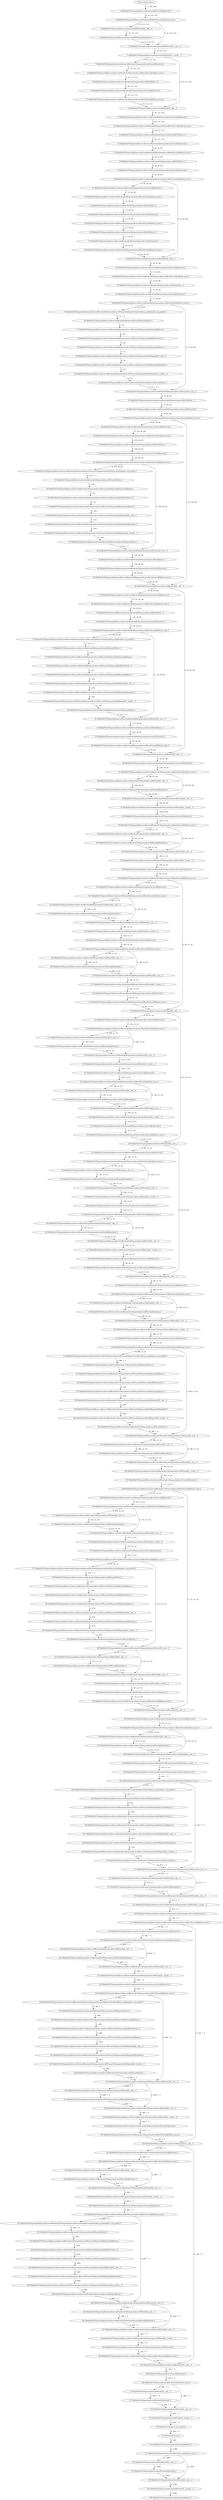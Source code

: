 strict digraph  {
"0 /nncf_model_input_0";
"1 MobileNetV3/Sequential[features]/Sequential[0]/Conv2d[0]/conv2d_0";
"2 MobileNetV3/Sequential[features]/Sequential[0]/BatchNorm2d[1]/batch_norm_0";
"3 MobileNetV3/Sequential[features]/Sequential[0]/HSwish[2]/__add___0";
"4 MobileNetV3/Sequential[features]/Sequential[0]/HSwish[2]/hardtanh_0";
"5 MobileNetV3/Sequential[features]/Sequential[0]/HSwish[2]/__mul___0";
"6 MobileNetV3/Sequential[features]/Sequential[0]/HSwish[2]/__truediv___0";
"7 MobileNetV3/Sequential[features]/InvertedResidual[1]/Sequential[conv]/Conv2d[0]/conv2d_0";
"8 MobileNetV3/Sequential[features]/InvertedResidual[1]/Sequential[conv]/BatchNorm2d[1]/batch_norm_0";
"9 MobileNetV3/Sequential[features]/InvertedResidual[1]/Sequential[conv]/ReLU[2]/relu__0";
"10 MobileNetV3/Sequential[features]/InvertedResidual[1]/Sequential[conv]/Conv2d[4]/conv2d_0";
"11 MobileNetV3/Sequential[features]/InvertedResidual[1]/Sequential[conv]/BatchNorm2d[5]/batch_norm_0";
"12 MobileNetV3/Sequential[features]/InvertedResidual[1]/__add___0";
"13 MobileNetV3/Sequential[features]/InvertedResidual[2]/Sequential[conv]/Conv2d[0]/conv2d_0";
"14 MobileNetV3/Sequential[features]/InvertedResidual[2]/Sequential[conv]/BatchNorm2d[1]/batch_norm_0";
"15 MobileNetV3/Sequential[features]/InvertedResidual[2]/Sequential[conv]/ReLU[2]/relu__0";
"16 MobileNetV3/Sequential[features]/InvertedResidual[2]/Sequential[conv]/Conv2d[3]/conv2d_0";
"17 MobileNetV3/Sequential[features]/InvertedResidual[2]/Sequential[conv]/BatchNorm2d[4]/batch_norm_0";
"18 MobileNetV3/Sequential[features]/InvertedResidual[2]/Sequential[conv]/ReLU[6]/relu__0";
"19 MobileNetV3/Sequential[features]/InvertedResidual[2]/Sequential[conv]/Conv2d[7]/conv2d_0";
"20 MobileNetV3/Sequential[features]/InvertedResidual[2]/Sequential[conv]/BatchNorm2d[8]/batch_norm_0";
"21 MobileNetV3/Sequential[features]/InvertedResidual[3]/Sequential[conv]/Conv2d[0]/conv2d_0";
"22 MobileNetV3/Sequential[features]/InvertedResidual[3]/Sequential[conv]/BatchNorm2d[1]/batch_norm_0";
"23 MobileNetV3/Sequential[features]/InvertedResidual[3]/Sequential[conv]/ReLU[2]/relu__0";
"24 MobileNetV3/Sequential[features]/InvertedResidual[3]/Sequential[conv]/Conv2d[3]/conv2d_0";
"25 MobileNetV3/Sequential[features]/InvertedResidual[3]/Sequential[conv]/BatchNorm2d[4]/batch_norm_0";
"26 MobileNetV3/Sequential[features]/InvertedResidual[3]/Sequential[conv]/ReLU[6]/relu__0";
"27 MobileNetV3/Sequential[features]/InvertedResidual[3]/Sequential[conv]/Conv2d[7]/conv2d_0";
"28 MobileNetV3/Sequential[features]/InvertedResidual[3]/Sequential[conv]/BatchNorm2d[8]/batch_norm_0";
"29 MobileNetV3/Sequential[features]/InvertedResidual[3]/__add___0";
"30 MobileNetV3/Sequential[features]/InvertedResidual[4]/Sequential[conv]/Conv2d[0]/conv2d_0";
"31 MobileNetV3/Sequential[features]/InvertedResidual[4]/Sequential[conv]/BatchNorm2d[1]/batch_norm_0";
"32 MobileNetV3/Sequential[features]/InvertedResidual[4]/Sequential[conv]/ReLU[2]/relu__0";
"33 MobileNetV3/Sequential[features]/InvertedResidual[4]/Sequential[conv]/Conv2d[3]/conv2d_0";
"34 MobileNetV3/Sequential[features]/InvertedResidual[4]/Sequential[conv]/BatchNorm2d[4]/batch_norm_0";
"35 MobileNetV3/Sequential[features]/InvertedResidual[4]/Sequential[conv]/SELayer[5]/AdaptiveAvgPool2d[avg_pool]/adaptive_avg_pool2d_0";
"36 MobileNetV3/Sequential[features]/InvertedResidual[4]/Sequential[conv]/SELayer[5]/view_0";
"37 MobileNetV3/Sequential[features]/InvertedResidual[4]/Sequential[conv]/SELayer[5]/Sequential[fc]/Linear[0]/linear_0";
"38 MobileNetV3/Sequential[features]/InvertedResidual[4]/Sequential[conv]/SELayer[5]/Sequential[fc]/ReLU[1]/relu__0";
"39 MobileNetV3/Sequential[features]/InvertedResidual[4]/Sequential[conv]/SELayer[5]/Sequential[fc]/Linear[2]/linear_0";
"40 MobileNetV3/Sequential[features]/InvertedResidual[4]/Sequential[conv]/SELayer[5]/Sequential[fc]/HSigmoid[3]/__add___0";
"41 MobileNetV3/Sequential[features]/InvertedResidual[4]/Sequential[conv]/SELayer[5]/Sequential[fc]/HSigmoid[3]/hardtanh_0";
"42 MobileNetV3/Sequential[features]/InvertedResidual[4]/Sequential[conv]/SELayer[5]/Sequential[fc]/HSigmoid[3]/__truediv___0";
"43 MobileNetV3/Sequential[features]/InvertedResidual[4]/Sequential[conv]/SELayer[5]/view_1";
"44 MobileNetV3/Sequential[features]/InvertedResidual[4]/Sequential[conv]/SELayer[5]/__mul___0";
"45 MobileNetV3/Sequential[features]/InvertedResidual[4]/Sequential[conv]/ReLU[6]/relu__0";
"46 MobileNetV3/Sequential[features]/InvertedResidual[4]/Sequential[conv]/Conv2d[7]/conv2d_0";
"47 MobileNetV3/Sequential[features]/InvertedResidual[4]/Sequential[conv]/BatchNorm2d[8]/batch_norm_0";
"48 MobileNetV3/Sequential[features]/InvertedResidual[5]/Sequential[conv]/Conv2d[0]/conv2d_0";
"49 MobileNetV3/Sequential[features]/InvertedResidual[5]/Sequential[conv]/BatchNorm2d[1]/batch_norm_0";
"50 MobileNetV3/Sequential[features]/InvertedResidual[5]/Sequential[conv]/ReLU[2]/relu__0";
"51 MobileNetV3/Sequential[features]/InvertedResidual[5]/Sequential[conv]/Conv2d[3]/conv2d_0";
"52 MobileNetV3/Sequential[features]/InvertedResidual[5]/Sequential[conv]/BatchNorm2d[4]/batch_norm_0";
"53 MobileNetV3/Sequential[features]/InvertedResidual[5]/Sequential[conv]/SELayer[5]/AdaptiveAvgPool2d[avg_pool]/adaptive_avg_pool2d_0";
"54 MobileNetV3/Sequential[features]/InvertedResidual[5]/Sequential[conv]/SELayer[5]/view_0";
"55 MobileNetV3/Sequential[features]/InvertedResidual[5]/Sequential[conv]/SELayer[5]/Sequential[fc]/Linear[0]/linear_0";
"56 MobileNetV3/Sequential[features]/InvertedResidual[5]/Sequential[conv]/SELayer[5]/Sequential[fc]/ReLU[1]/relu__0";
"57 MobileNetV3/Sequential[features]/InvertedResidual[5]/Sequential[conv]/SELayer[5]/Sequential[fc]/Linear[2]/linear_0";
"58 MobileNetV3/Sequential[features]/InvertedResidual[5]/Sequential[conv]/SELayer[5]/Sequential[fc]/HSigmoid[3]/__add___0";
"59 MobileNetV3/Sequential[features]/InvertedResidual[5]/Sequential[conv]/SELayer[5]/Sequential[fc]/HSigmoid[3]/hardtanh_0";
"60 MobileNetV3/Sequential[features]/InvertedResidual[5]/Sequential[conv]/SELayer[5]/Sequential[fc]/HSigmoid[3]/__truediv___0";
"61 MobileNetV3/Sequential[features]/InvertedResidual[5]/Sequential[conv]/SELayer[5]/view_1";
"62 MobileNetV3/Sequential[features]/InvertedResidual[5]/Sequential[conv]/SELayer[5]/__mul___0";
"63 MobileNetV3/Sequential[features]/InvertedResidual[5]/Sequential[conv]/ReLU[6]/relu__0";
"64 MobileNetV3/Sequential[features]/InvertedResidual[5]/Sequential[conv]/Conv2d[7]/conv2d_0";
"65 MobileNetV3/Sequential[features]/InvertedResidual[5]/Sequential[conv]/BatchNorm2d[8]/batch_norm_0";
"66 MobileNetV3/Sequential[features]/InvertedResidual[5]/__add___0";
"67 MobileNetV3/Sequential[features]/InvertedResidual[6]/Sequential[conv]/Conv2d[0]/conv2d_0";
"68 MobileNetV3/Sequential[features]/InvertedResidual[6]/Sequential[conv]/BatchNorm2d[1]/batch_norm_0";
"69 MobileNetV3/Sequential[features]/InvertedResidual[6]/Sequential[conv]/ReLU[2]/relu__0";
"70 MobileNetV3/Sequential[features]/InvertedResidual[6]/Sequential[conv]/Conv2d[3]/conv2d_0";
"71 MobileNetV3/Sequential[features]/InvertedResidual[6]/Sequential[conv]/BatchNorm2d[4]/batch_norm_0";
"72 MobileNetV3/Sequential[features]/InvertedResidual[6]/Sequential[conv]/SELayer[5]/AdaptiveAvgPool2d[avg_pool]/adaptive_avg_pool2d_0";
"73 MobileNetV3/Sequential[features]/InvertedResidual[6]/Sequential[conv]/SELayer[5]/view_0";
"74 MobileNetV3/Sequential[features]/InvertedResidual[6]/Sequential[conv]/SELayer[5]/Sequential[fc]/Linear[0]/linear_0";
"75 MobileNetV3/Sequential[features]/InvertedResidual[6]/Sequential[conv]/SELayer[5]/Sequential[fc]/ReLU[1]/relu__0";
"76 MobileNetV3/Sequential[features]/InvertedResidual[6]/Sequential[conv]/SELayer[5]/Sequential[fc]/Linear[2]/linear_0";
"77 MobileNetV3/Sequential[features]/InvertedResidual[6]/Sequential[conv]/SELayer[5]/Sequential[fc]/HSigmoid[3]/__add___0";
"78 MobileNetV3/Sequential[features]/InvertedResidual[6]/Sequential[conv]/SELayer[5]/Sequential[fc]/HSigmoid[3]/hardtanh_0";
"79 MobileNetV3/Sequential[features]/InvertedResidual[6]/Sequential[conv]/SELayer[5]/Sequential[fc]/HSigmoid[3]/__truediv___0";
"80 MobileNetV3/Sequential[features]/InvertedResidual[6]/Sequential[conv]/SELayer[5]/view_1";
"81 MobileNetV3/Sequential[features]/InvertedResidual[6]/Sequential[conv]/SELayer[5]/__mul___0";
"82 MobileNetV3/Sequential[features]/InvertedResidual[6]/Sequential[conv]/ReLU[6]/relu__0";
"83 MobileNetV3/Sequential[features]/InvertedResidual[6]/Sequential[conv]/Conv2d[7]/conv2d_0";
"84 MobileNetV3/Sequential[features]/InvertedResidual[6]/Sequential[conv]/BatchNorm2d[8]/batch_norm_0";
"85 MobileNetV3/Sequential[features]/InvertedResidual[6]/__add___0";
"86 MobileNetV3/Sequential[features]/InvertedResidual[7]/Sequential[conv]/Conv2d[0]/conv2d_0";
"87 MobileNetV3/Sequential[features]/InvertedResidual[7]/Sequential[conv]/BatchNorm2d[1]/batch_norm_0";
"88 MobileNetV3/Sequential[features]/InvertedResidual[7]/Sequential[conv]/HSwish[2]/__add___0";
"89 MobileNetV3/Sequential[features]/InvertedResidual[7]/Sequential[conv]/HSwish[2]/hardtanh_0";
"90 MobileNetV3/Sequential[features]/InvertedResidual[7]/Sequential[conv]/HSwish[2]/__mul___0";
"91 MobileNetV3/Sequential[features]/InvertedResidual[7]/Sequential[conv]/HSwish[2]/__truediv___0";
"92 MobileNetV3/Sequential[features]/InvertedResidual[7]/Sequential[conv]/Conv2d[3]/conv2d_0";
"93 MobileNetV3/Sequential[features]/InvertedResidual[7]/Sequential[conv]/BatchNorm2d[4]/batch_norm_0";
"94 MobileNetV3/Sequential[features]/InvertedResidual[7]/Sequential[conv]/HSwish[6]/__add___0";
"95 MobileNetV3/Sequential[features]/InvertedResidual[7]/Sequential[conv]/HSwish[6]/hardtanh_0";
"96 MobileNetV3/Sequential[features]/InvertedResidual[7]/Sequential[conv]/HSwish[6]/__mul___0";
"97 MobileNetV3/Sequential[features]/InvertedResidual[7]/Sequential[conv]/HSwish[6]/__truediv___0";
"98 MobileNetV3/Sequential[features]/InvertedResidual[7]/Sequential[conv]/Conv2d[7]/conv2d_0";
"99 MobileNetV3/Sequential[features]/InvertedResidual[7]/Sequential[conv]/BatchNorm2d[8]/batch_norm_0";
"100 MobileNetV3/Sequential[features]/InvertedResidual[8]/Sequential[conv]/Conv2d[0]/conv2d_0";
"101 MobileNetV3/Sequential[features]/InvertedResidual[8]/Sequential[conv]/BatchNorm2d[1]/batch_norm_0";
"102 MobileNetV3/Sequential[features]/InvertedResidual[8]/Sequential[conv]/HSwish[2]/__add___0";
"103 MobileNetV3/Sequential[features]/InvertedResidual[8]/Sequential[conv]/HSwish[2]/hardtanh_0";
"104 MobileNetV3/Sequential[features]/InvertedResidual[8]/Sequential[conv]/HSwish[2]/__mul___0";
"105 MobileNetV3/Sequential[features]/InvertedResidual[8]/Sequential[conv]/HSwish[2]/__truediv___0";
"106 MobileNetV3/Sequential[features]/InvertedResidual[8]/Sequential[conv]/Conv2d[3]/conv2d_0";
"107 MobileNetV3/Sequential[features]/InvertedResidual[8]/Sequential[conv]/BatchNorm2d[4]/batch_norm_0";
"108 MobileNetV3/Sequential[features]/InvertedResidual[8]/Sequential[conv]/HSwish[6]/__add___0";
"109 MobileNetV3/Sequential[features]/InvertedResidual[8]/Sequential[conv]/HSwish[6]/hardtanh_0";
"110 MobileNetV3/Sequential[features]/InvertedResidual[8]/Sequential[conv]/HSwish[6]/__mul___0";
"111 MobileNetV3/Sequential[features]/InvertedResidual[8]/Sequential[conv]/HSwish[6]/__truediv___0";
"112 MobileNetV3/Sequential[features]/InvertedResidual[8]/Sequential[conv]/Conv2d[7]/conv2d_0";
"113 MobileNetV3/Sequential[features]/InvertedResidual[8]/Sequential[conv]/BatchNorm2d[8]/batch_norm_0";
"114 MobileNetV3/Sequential[features]/InvertedResidual[8]/__add___0";
"115 MobileNetV3/Sequential[features]/InvertedResidual[9]/Sequential[conv]/Conv2d[0]/conv2d_0";
"116 MobileNetV3/Sequential[features]/InvertedResidual[9]/Sequential[conv]/BatchNorm2d[1]/batch_norm_0";
"117 MobileNetV3/Sequential[features]/InvertedResidual[9]/Sequential[conv]/HSwish[2]/__add___0";
"118 MobileNetV3/Sequential[features]/InvertedResidual[9]/Sequential[conv]/HSwish[2]/hardtanh_0";
"119 MobileNetV3/Sequential[features]/InvertedResidual[9]/Sequential[conv]/HSwish[2]/__mul___0";
"120 MobileNetV3/Sequential[features]/InvertedResidual[9]/Sequential[conv]/HSwish[2]/__truediv___0";
"121 MobileNetV3/Sequential[features]/InvertedResidual[9]/Sequential[conv]/Conv2d[3]/conv2d_0";
"122 MobileNetV3/Sequential[features]/InvertedResidual[9]/Sequential[conv]/BatchNorm2d[4]/batch_norm_0";
"123 MobileNetV3/Sequential[features]/InvertedResidual[9]/Sequential[conv]/HSwish[6]/__add___0";
"124 MobileNetV3/Sequential[features]/InvertedResidual[9]/Sequential[conv]/HSwish[6]/hardtanh_0";
"125 MobileNetV3/Sequential[features]/InvertedResidual[9]/Sequential[conv]/HSwish[6]/__mul___0";
"126 MobileNetV3/Sequential[features]/InvertedResidual[9]/Sequential[conv]/HSwish[6]/__truediv___0";
"127 MobileNetV3/Sequential[features]/InvertedResidual[9]/Sequential[conv]/Conv2d[7]/conv2d_0";
"128 MobileNetV3/Sequential[features]/InvertedResidual[9]/Sequential[conv]/BatchNorm2d[8]/batch_norm_0";
"129 MobileNetV3/Sequential[features]/InvertedResidual[9]/__add___0";
"130 MobileNetV3/Sequential[features]/InvertedResidual[10]/Sequential[conv]/Conv2d[0]/conv2d_0";
"131 MobileNetV3/Sequential[features]/InvertedResidual[10]/Sequential[conv]/BatchNorm2d[1]/batch_norm_0";
"132 MobileNetV3/Sequential[features]/InvertedResidual[10]/Sequential[conv]/HSwish[2]/__add___0";
"133 MobileNetV3/Sequential[features]/InvertedResidual[10]/Sequential[conv]/HSwish[2]/hardtanh_0";
"134 MobileNetV3/Sequential[features]/InvertedResidual[10]/Sequential[conv]/HSwish[2]/__mul___0";
"135 MobileNetV3/Sequential[features]/InvertedResidual[10]/Sequential[conv]/HSwish[2]/__truediv___0";
"136 MobileNetV3/Sequential[features]/InvertedResidual[10]/Sequential[conv]/Conv2d[3]/conv2d_0";
"137 MobileNetV3/Sequential[features]/InvertedResidual[10]/Sequential[conv]/BatchNorm2d[4]/batch_norm_0";
"138 MobileNetV3/Sequential[features]/InvertedResidual[10]/Sequential[conv]/HSwish[6]/__add___0";
"139 MobileNetV3/Sequential[features]/InvertedResidual[10]/Sequential[conv]/HSwish[6]/hardtanh_0";
"140 MobileNetV3/Sequential[features]/InvertedResidual[10]/Sequential[conv]/HSwish[6]/__mul___0";
"141 MobileNetV3/Sequential[features]/InvertedResidual[10]/Sequential[conv]/HSwish[6]/__truediv___0";
"142 MobileNetV3/Sequential[features]/InvertedResidual[10]/Sequential[conv]/Conv2d[7]/conv2d_0";
"143 MobileNetV3/Sequential[features]/InvertedResidual[10]/Sequential[conv]/BatchNorm2d[8]/batch_norm_0";
"144 MobileNetV3/Sequential[features]/InvertedResidual[10]/__add___0";
"145 MobileNetV3/Sequential[features]/InvertedResidual[11]/Sequential[conv]/Conv2d[0]/conv2d_0";
"146 MobileNetV3/Sequential[features]/InvertedResidual[11]/Sequential[conv]/BatchNorm2d[1]/batch_norm_0";
"147 MobileNetV3/Sequential[features]/InvertedResidual[11]/Sequential[conv]/HSwish[2]/__add___0";
"148 MobileNetV3/Sequential[features]/InvertedResidual[11]/Sequential[conv]/HSwish[2]/hardtanh_0";
"149 MobileNetV3/Sequential[features]/InvertedResidual[11]/Sequential[conv]/HSwish[2]/__mul___0";
"150 MobileNetV3/Sequential[features]/InvertedResidual[11]/Sequential[conv]/HSwish[2]/__truediv___0";
"151 MobileNetV3/Sequential[features]/InvertedResidual[11]/Sequential[conv]/Conv2d[3]/conv2d_0";
"152 MobileNetV3/Sequential[features]/InvertedResidual[11]/Sequential[conv]/BatchNorm2d[4]/batch_norm_0";
"153 MobileNetV3/Sequential[features]/InvertedResidual[11]/Sequential[conv]/SELayer[5]/AdaptiveAvgPool2d[avg_pool]/adaptive_avg_pool2d_0";
"154 MobileNetV3/Sequential[features]/InvertedResidual[11]/Sequential[conv]/SELayer[5]/view_0";
"155 MobileNetV3/Sequential[features]/InvertedResidual[11]/Sequential[conv]/SELayer[5]/Sequential[fc]/Linear[0]/linear_0";
"156 MobileNetV3/Sequential[features]/InvertedResidual[11]/Sequential[conv]/SELayer[5]/Sequential[fc]/ReLU[1]/relu__0";
"157 MobileNetV3/Sequential[features]/InvertedResidual[11]/Sequential[conv]/SELayer[5]/Sequential[fc]/Linear[2]/linear_0";
"158 MobileNetV3/Sequential[features]/InvertedResidual[11]/Sequential[conv]/SELayer[5]/Sequential[fc]/HSigmoid[3]/__add___0";
"159 MobileNetV3/Sequential[features]/InvertedResidual[11]/Sequential[conv]/SELayer[5]/Sequential[fc]/HSigmoid[3]/hardtanh_0";
"160 MobileNetV3/Sequential[features]/InvertedResidual[11]/Sequential[conv]/SELayer[5]/Sequential[fc]/HSigmoid[3]/__truediv___0";
"161 MobileNetV3/Sequential[features]/InvertedResidual[11]/Sequential[conv]/SELayer[5]/view_1";
"162 MobileNetV3/Sequential[features]/InvertedResidual[11]/Sequential[conv]/SELayer[5]/__mul___0";
"163 MobileNetV3/Sequential[features]/InvertedResidual[11]/Sequential[conv]/HSwish[6]/__add___0";
"164 MobileNetV3/Sequential[features]/InvertedResidual[11]/Sequential[conv]/HSwish[6]/hardtanh_0";
"165 MobileNetV3/Sequential[features]/InvertedResidual[11]/Sequential[conv]/HSwish[6]/__mul___0";
"166 MobileNetV3/Sequential[features]/InvertedResidual[11]/Sequential[conv]/HSwish[6]/__truediv___0";
"167 MobileNetV3/Sequential[features]/InvertedResidual[11]/Sequential[conv]/Conv2d[7]/conv2d_0";
"168 MobileNetV3/Sequential[features]/InvertedResidual[11]/Sequential[conv]/BatchNorm2d[8]/batch_norm_0";
"169 MobileNetV3/Sequential[features]/InvertedResidual[12]/Sequential[conv]/Conv2d[0]/conv2d_0";
"170 MobileNetV3/Sequential[features]/InvertedResidual[12]/Sequential[conv]/BatchNorm2d[1]/batch_norm_0";
"171 MobileNetV3/Sequential[features]/InvertedResidual[12]/Sequential[conv]/HSwish[2]/__add___0";
"172 MobileNetV3/Sequential[features]/InvertedResidual[12]/Sequential[conv]/HSwish[2]/hardtanh_0";
"173 MobileNetV3/Sequential[features]/InvertedResidual[12]/Sequential[conv]/HSwish[2]/__mul___0";
"174 MobileNetV3/Sequential[features]/InvertedResidual[12]/Sequential[conv]/HSwish[2]/__truediv___0";
"175 MobileNetV3/Sequential[features]/InvertedResidual[12]/Sequential[conv]/Conv2d[3]/conv2d_0";
"176 MobileNetV3/Sequential[features]/InvertedResidual[12]/Sequential[conv]/BatchNorm2d[4]/batch_norm_0";
"177 MobileNetV3/Sequential[features]/InvertedResidual[12]/Sequential[conv]/SELayer[5]/AdaptiveAvgPool2d[avg_pool]/adaptive_avg_pool2d_0";
"178 MobileNetV3/Sequential[features]/InvertedResidual[12]/Sequential[conv]/SELayer[5]/view_0";
"179 MobileNetV3/Sequential[features]/InvertedResidual[12]/Sequential[conv]/SELayer[5]/Sequential[fc]/Linear[0]/linear_0";
"180 MobileNetV3/Sequential[features]/InvertedResidual[12]/Sequential[conv]/SELayer[5]/Sequential[fc]/ReLU[1]/relu__0";
"181 MobileNetV3/Sequential[features]/InvertedResidual[12]/Sequential[conv]/SELayer[5]/Sequential[fc]/Linear[2]/linear_0";
"182 MobileNetV3/Sequential[features]/InvertedResidual[12]/Sequential[conv]/SELayer[5]/Sequential[fc]/HSigmoid[3]/__add___0";
"183 MobileNetV3/Sequential[features]/InvertedResidual[12]/Sequential[conv]/SELayer[5]/Sequential[fc]/HSigmoid[3]/hardtanh_0";
"184 MobileNetV3/Sequential[features]/InvertedResidual[12]/Sequential[conv]/SELayer[5]/Sequential[fc]/HSigmoid[3]/__truediv___0";
"185 MobileNetV3/Sequential[features]/InvertedResidual[12]/Sequential[conv]/SELayer[5]/view_1";
"186 MobileNetV3/Sequential[features]/InvertedResidual[12]/Sequential[conv]/SELayer[5]/__mul___0";
"187 MobileNetV3/Sequential[features]/InvertedResidual[12]/Sequential[conv]/HSwish[6]/__add___0";
"188 MobileNetV3/Sequential[features]/InvertedResidual[12]/Sequential[conv]/HSwish[6]/hardtanh_0";
"189 MobileNetV3/Sequential[features]/InvertedResidual[12]/Sequential[conv]/HSwish[6]/__mul___0";
"190 MobileNetV3/Sequential[features]/InvertedResidual[12]/Sequential[conv]/HSwish[6]/__truediv___0";
"191 MobileNetV3/Sequential[features]/InvertedResidual[12]/Sequential[conv]/Conv2d[7]/conv2d_0";
"192 MobileNetV3/Sequential[features]/InvertedResidual[12]/Sequential[conv]/BatchNorm2d[8]/batch_norm_0";
"193 MobileNetV3/Sequential[features]/InvertedResidual[12]/__add___0";
"194 MobileNetV3/Sequential[features]/InvertedResidual[13]/Sequential[conv]/Conv2d[0]/conv2d_0";
"195 MobileNetV3/Sequential[features]/InvertedResidual[13]/Sequential[conv]/BatchNorm2d[1]/batch_norm_0";
"196 MobileNetV3/Sequential[features]/InvertedResidual[13]/Sequential[conv]/HSwish[2]/__add___0";
"197 MobileNetV3/Sequential[features]/InvertedResidual[13]/Sequential[conv]/HSwish[2]/hardtanh_0";
"198 MobileNetV3/Sequential[features]/InvertedResidual[13]/Sequential[conv]/HSwish[2]/__mul___0";
"199 MobileNetV3/Sequential[features]/InvertedResidual[13]/Sequential[conv]/HSwish[2]/__truediv___0";
"200 MobileNetV3/Sequential[features]/InvertedResidual[13]/Sequential[conv]/Conv2d[3]/conv2d_0";
"201 MobileNetV3/Sequential[features]/InvertedResidual[13]/Sequential[conv]/BatchNorm2d[4]/batch_norm_0";
"202 MobileNetV3/Sequential[features]/InvertedResidual[13]/Sequential[conv]/SELayer[5]/AdaptiveAvgPool2d[avg_pool]/adaptive_avg_pool2d_0";
"203 MobileNetV3/Sequential[features]/InvertedResidual[13]/Sequential[conv]/SELayer[5]/view_0";
"204 MobileNetV3/Sequential[features]/InvertedResidual[13]/Sequential[conv]/SELayer[5]/Sequential[fc]/Linear[0]/linear_0";
"205 MobileNetV3/Sequential[features]/InvertedResidual[13]/Sequential[conv]/SELayer[5]/Sequential[fc]/ReLU[1]/relu__0";
"206 MobileNetV3/Sequential[features]/InvertedResidual[13]/Sequential[conv]/SELayer[5]/Sequential[fc]/Linear[2]/linear_0";
"207 MobileNetV3/Sequential[features]/InvertedResidual[13]/Sequential[conv]/SELayer[5]/Sequential[fc]/HSigmoid[3]/__add___0";
"208 MobileNetV3/Sequential[features]/InvertedResidual[13]/Sequential[conv]/SELayer[5]/Sequential[fc]/HSigmoid[3]/hardtanh_0";
"209 MobileNetV3/Sequential[features]/InvertedResidual[13]/Sequential[conv]/SELayer[5]/Sequential[fc]/HSigmoid[3]/__truediv___0";
"210 MobileNetV3/Sequential[features]/InvertedResidual[13]/Sequential[conv]/SELayer[5]/view_1";
"211 MobileNetV3/Sequential[features]/InvertedResidual[13]/Sequential[conv]/SELayer[5]/__mul___0";
"212 MobileNetV3/Sequential[features]/InvertedResidual[13]/Sequential[conv]/HSwish[6]/__add___0";
"213 MobileNetV3/Sequential[features]/InvertedResidual[13]/Sequential[conv]/HSwish[6]/hardtanh_0";
"214 MobileNetV3/Sequential[features]/InvertedResidual[13]/Sequential[conv]/HSwish[6]/__mul___0";
"215 MobileNetV3/Sequential[features]/InvertedResidual[13]/Sequential[conv]/HSwish[6]/__truediv___0";
"216 MobileNetV3/Sequential[features]/InvertedResidual[13]/Sequential[conv]/Conv2d[7]/conv2d_0";
"217 MobileNetV3/Sequential[features]/InvertedResidual[13]/Sequential[conv]/BatchNorm2d[8]/batch_norm_0";
"218 MobileNetV3/Sequential[features]/InvertedResidual[14]/Sequential[conv]/Conv2d[0]/conv2d_0";
"219 MobileNetV3/Sequential[features]/InvertedResidual[14]/Sequential[conv]/BatchNorm2d[1]/batch_norm_0";
"220 MobileNetV3/Sequential[features]/InvertedResidual[14]/Sequential[conv]/HSwish[2]/__add___0";
"221 MobileNetV3/Sequential[features]/InvertedResidual[14]/Sequential[conv]/HSwish[2]/hardtanh_0";
"222 MobileNetV3/Sequential[features]/InvertedResidual[14]/Sequential[conv]/HSwish[2]/__mul___0";
"223 MobileNetV3/Sequential[features]/InvertedResidual[14]/Sequential[conv]/HSwish[2]/__truediv___0";
"224 MobileNetV3/Sequential[features]/InvertedResidual[14]/Sequential[conv]/Conv2d[3]/conv2d_0";
"225 MobileNetV3/Sequential[features]/InvertedResidual[14]/Sequential[conv]/BatchNorm2d[4]/batch_norm_0";
"226 MobileNetV3/Sequential[features]/InvertedResidual[14]/Sequential[conv]/SELayer[5]/AdaptiveAvgPool2d[avg_pool]/adaptive_avg_pool2d_0";
"227 MobileNetV3/Sequential[features]/InvertedResidual[14]/Sequential[conv]/SELayer[5]/view_0";
"228 MobileNetV3/Sequential[features]/InvertedResidual[14]/Sequential[conv]/SELayer[5]/Sequential[fc]/Linear[0]/linear_0";
"229 MobileNetV3/Sequential[features]/InvertedResidual[14]/Sequential[conv]/SELayer[5]/Sequential[fc]/ReLU[1]/relu__0";
"230 MobileNetV3/Sequential[features]/InvertedResidual[14]/Sequential[conv]/SELayer[5]/Sequential[fc]/Linear[2]/linear_0";
"231 MobileNetV3/Sequential[features]/InvertedResidual[14]/Sequential[conv]/SELayer[5]/Sequential[fc]/HSigmoid[3]/__add___0";
"232 MobileNetV3/Sequential[features]/InvertedResidual[14]/Sequential[conv]/SELayer[5]/Sequential[fc]/HSigmoid[3]/hardtanh_0";
"233 MobileNetV3/Sequential[features]/InvertedResidual[14]/Sequential[conv]/SELayer[5]/Sequential[fc]/HSigmoid[3]/__truediv___0";
"234 MobileNetV3/Sequential[features]/InvertedResidual[14]/Sequential[conv]/SELayer[5]/view_1";
"235 MobileNetV3/Sequential[features]/InvertedResidual[14]/Sequential[conv]/SELayer[5]/__mul___0";
"236 MobileNetV3/Sequential[features]/InvertedResidual[14]/Sequential[conv]/HSwish[6]/__add___0";
"237 MobileNetV3/Sequential[features]/InvertedResidual[14]/Sequential[conv]/HSwish[6]/hardtanh_0";
"238 MobileNetV3/Sequential[features]/InvertedResidual[14]/Sequential[conv]/HSwish[6]/__mul___0";
"239 MobileNetV3/Sequential[features]/InvertedResidual[14]/Sequential[conv]/HSwish[6]/__truediv___0";
"240 MobileNetV3/Sequential[features]/InvertedResidual[14]/Sequential[conv]/Conv2d[7]/conv2d_0";
"241 MobileNetV3/Sequential[features]/InvertedResidual[14]/Sequential[conv]/BatchNorm2d[8]/batch_norm_0";
"242 MobileNetV3/Sequential[features]/InvertedResidual[14]/__add___0";
"243 MobileNetV3/Sequential[features]/InvertedResidual[15]/Sequential[conv]/Conv2d[0]/conv2d_0";
"244 MobileNetV3/Sequential[features]/InvertedResidual[15]/Sequential[conv]/BatchNorm2d[1]/batch_norm_0";
"245 MobileNetV3/Sequential[features]/InvertedResidual[15]/Sequential[conv]/HSwish[2]/__add___0";
"246 MobileNetV3/Sequential[features]/InvertedResidual[15]/Sequential[conv]/HSwish[2]/hardtanh_0";
"247 MobileNetV3/Sequential[features]/InvertedResidual[15]/Sequential[conv]/HSwish[2]/__mul___0";
"248 MobileNetV3/Sequential[features]/InvertedResidual[15]/Sequential[conv]/HSwish[2]/__truediv___0";
"249 MobileNetV3/Sequential[features]/InvertedResidual[15]/Sequential[conv]/Conv2d[3]/conv2d_0";
"250 MobileNetV3/Sequential[features]/InvertedResidual[15]/Sequential[conv]/BatchNorm2d[4]/batch_norm_0";
"251 MobileNetV3/Sequential[features]/InvertedResidual[15]/Sequential[conv]/SELayer[5]/AdaptiveAvgPool2d[avg_pool]/adaptive_avg_pool2d_0";
"252 MobileNetV3/Sequential[features]/InvertedResidual[15]/Sequential[conv]/SELayer[5]/view_0";
"253 MobileNetV3/Sequential[features]/InvertedResidual[15]/Sequential[conv]/SELayer[5]/Sequential[fc]/Linear[0]/linear_0";
"254 MobileNetV3/Sequential[features]/InvertedResidual[15]/Sequential[conv]/SELayer[5]/Sequential[fc]/ReLU[1]/relu__0";
"255 MobileNetV3/Sequential[features]/InvertedResidual[15]/Sequential[conv]/SELayer[5]/Sequential[fc]/Linear[2]/linear_0";
"256 MobileNetV3/Sequential[features]/InvertedResidual[15]/Sequential[conv]/SELayer[5]/Sequential[fc]/HSigmoid[3]/__add___0";
"257 MobileNetV3/Sequential[features]/InvertedResidual[15]/Sequential[conv]/SELayer[5]/Sequential[fc]/HSigmoid[3]/hardtanh_0";
"258 MobileNetV3/Sequential[features]/InvertedResidual[15]/Sequential[conv]/SELayer[5]/Sequential[fc]/HSigmoid[3]/__truediv___0";
"259 MobileNetV3/Sequential[features]/InvertedResidual[15]/Sequential[conv]/SELayer[5]/view_1";
"260 MobileNetV3/Sequential[features]/InvertedResidual[15]/Sequential[conv]/SELayer[5]/__mul___0";
"261 MobileNetV3/Sequential[features]/InvertedResidual[15]/Sequential[conv]/HSwish[6]/__add___0";
"262 MobileNetV3/Sequential[features]/InvertedResidual[15]/Sequential[conv]/HSwish[6]/hardtanh_0";
"263 MobileNetV3/Sequential[features]/InvertedResidual[15]/Sequential[conv]/HSwish[6]/__mul___0";
"264 MobileNetV3/Sequential[features]/InvertedResidual[15]/Sequential[conv]/HSwish[6]/__truediv___0";
"265 MobileNetV3/Sequential[features]/InvertedResidual[15]/Sequential[conv]/Conv2d[7]/conv2d_0";
"266 MobileNetV3/Sequential[features]/InvertedResidual[15]/Sequential[conv]/BatchNorm2d[8]/batch_norm_0";
"267 MobileNetV3/Sequential[features]/InvertedResidual[15]/__add___0";
"268 MobileNetV3/Sequential[conv]/Conv2d[0]/conv2d_0";
"269 MobileNetV3/Sequential[conv]/BatchNorm2d[1]/batch_norm_0";
"270 MobileNetV3/Sequential[conv]/HSwish[2]/__add___0";
"271 MobileNetV3/Sequential[conv]/HSwish[2]/hardtanh_0";
"272 MobileNetV3/Sequential[conv]/HSwish[2]/__mul___0";
"273 MobileNetV3/Sequential[conv]/HSwish[2]/__truediv___0";
"274 MobileNetV3/adaptive_avg_pool2d_0";
"275 MobileNetV3/view_0";
"276 MobileNetV3/Sequential[classifier]/Linear[0]/linear_0";
"277 MobileNetV3/Sequential[classifier]/BatchNorm1d[1]/batch_norm_0";
"278 MobileNetV3/Sequential[classifier]/HSwish[2]/__add___0";
"279 MobileNetV3/Sequential[classifier]/HSwish[2]/hardtanh_0";
"280 MobileNetV3/Sequential[classifier]/HSwish[2]/__mul___0";
"281 MobileNetV3/Sequential[classifier]/HSwish[2]/__truediv___0";
"282 MobileNetV3/Sequential[classifier]/Linear[4]/linear_0";
"0 /nncf_model_input_0" -> "1 MobileNetV3/Sequential[features]/Sequential[0]/Conv2d[0]/conv2d_0"  [label="(1, 3, 224, 224)"];
"1 MobileNetV3/Sequential[features]/Sequential[0]/Conv2d[0]/conv2d_0" -> "2 MobileNetV3/Sequential[features]/Sequential[0]/BatchNorm2d[1]/batch_norm_0"  [label="(1, 16, 112, 112)"];
"2 MobileNetV3/Sequential[features]/Sequential[0]/BatchNorm2d[1]/batch_norm_0" -> "3 MobileNetV3/Sequential[features]/Sequential[0]/HSwish[2]/__add___0"  [label="(1, 16, 112, 112)"];
"2 MobileNetV3/Sequential[features]/Sequential[0]/BatchNorm2d[1]/batch_norm_0" -> "5 MobileNetV3/Sequential[features]/Sequential[0]/HSwish[2]/__mul___0"  [label="(1, 16, 112, 112)"];
"3 MobileNetV3/Sequential[features]/Sequential[0]/HSwish[2]/__add___0" -> "4 MobileNetV3/Sequential[features]/Sequential[0]/HSwish[2]/hardtanh_0"  [label="(1, 16, 112, 112)"];
"4 MobileNetV3/Sequential[features]/Sequential[0]/HSwish[2]/hardtanh_0" -> "5 MobileNetV3/Sequential[features]/Sequential[0]/HSwish[2]/__mul___0"  [label="(1, 16, 112, 112)"];
"5 MobileNetV3/Sequential[features]/Sequential[0]/HSwish[2]/__mul___0" -> "6 MobileNetV3/Sequential[features]/Sequential[0]/HSwish[2]/__truediv___0"  [label="(1, 16, 112, 112)"];
"6 MobileNetV3/Sequential[features]/Sequential[0]/HSwish[2]/__truediv___0" -> "7 MobileNetV3/Sequential[features]/InvertedResidual[1]/Sequential[conv]/Conv2d[0]/conv2d_0"  [label="(1, 16, 112, 112)"];
"6 MobileNetV3/Sequential[features]/Sequential[0]/HSwish[2]/__truediv___0" -> "12 MobileNetV3/Sequential[features]/InvertedResidual[1]/__add___0"  [label="(1, 16, 112, 112)"];
"7 MobileNetV3/Sequential[features]/InvertedResidual[1]/Sequential[conv]/Conv2d[0]/conv2d_0" -> "8 MobileNetV3/Sequential[features]/InvertedResidual[1]/Sequential[conv]/BatchNorm2d[1]/batch_norm_0"  [label="(1, 16, 112, 112)"];
"8 MobileNetV3/Sequential[features]/InvertedResidual[1]/Sequential[conv]/BatchNorm2d[1]/batch_norm_0" -> "9 MobileNetV3/Sequential[features]/InvertedResidual[1]/Sequential[conv]/ReLU[2]/relu__0"  [label="(1, 16, 112, 112)"];
"9 MobileNetV3/Sequential[features]/InvertedResidual[1]/Sequential[conv]/ReLU[2]/relu__0" -> "10 MobileNetV3/Sequential[features]/InvertedResidual[1]/Sequential[conv]/Conv2d[4]/conv2d_0"  [label="(1, 16, 112, 112)"];
"10 MobileNetV3/Sequential[features]/InvertedResidual[1]/Sequential[conv]/Conv2d[4]/conv2d_0" -> "11 MobileNetV3/Sequential[features]/InvertedResidual[1]/Sequential[conv]/BatchNorm2d[5]/batch_norm_0"  [label="(1, 16, 112, 112)"];
"11 MobileNetV3/Sequential[features]/InvertedResidual[1]/Sequential[conv]/BatchNorm2d[5]/batch_norm_0" -> "12 MobileNetV3/Sequential[features]/InvertedResidual[1]/__add___0"  [label="(1, 16, 112, 112)"];
"12 MobileNetV3/Sequential[features]/InvertedResidual[1]/__add___0" -> "13 MobileNetV3/Sequential[features]/InvertedResidual[2]/Sequential[conv]/Conv2d[0]/conv2d_0"  [label="(1, 16, 112, 112)"];
"13 MobileNetV3/Sequential[features]/InvertedResidual[2]/Sequential[conv]/Conv2d[0]/conv2d_0" -> "14 MobileNetV3/Sequential[features]/InvertedResidual[2]/Sequential[conv]/BatchNorm2d[1]/batch_norm_0"  [label="(1, 64, 112, 112)"];
"14 MobileNetV3/Sequential[features]/InvertedResidual[2]/Sequential[conv]/BatchNorm2d[1]/batch_norm_0" -> "15 MobileNetV3/Sequential[features]/InvertedResidual[2]/Sequential[conv]/ReLU[2]/relu__0"  [label="(1, 64, 112, 112)"];
"15 MobileNetV3/Sequential[features]/InvertedResidual[2]/Sequential[conv]/ReLU[2]/relu__0" -> "16 MobileNetV3/Sequential[features]/InvertedResidual[2]/Sequential[conv]/Conv2d[3]/conv2d_0"  [label="(1, 64, 112, 112)"];
"16 MobileNetV3/Sequential[features]/InvertedResidual[2]/Sequential[conv]/Conv2d[3]/conv2d_0" -> "17 MobileNetV3/Sequential[features]/InvertedResidual[2]/Sequential[conv]/BatchNorm2d[4]/batch_norm_0"  [label="(1, 64, 56, 56)"];
"17 MobileNetV3/Sequential[features]/InvertedResidual[2]/Sequential[conv]/BatchNorm2d[4]/batch_norm_0" -> "18 MobileNetV3/Sequential[features]/InvertedResidual[2]/Sequential[conv]/ReLU[6]/relu__0"  [label="(1, 64, 56, 56)"];
"18 MobileNetV3/Sequential[features]/InvertedResidual[2]/Sequential[conv]/ReLU[6]/relu__0" -> "19 MobileNetV3/Sequential[features]/InvertedResidual[2]/Sequential[conv]/Conv2d[7]/conv2d_0"  [label="(1, 64, 56, 56)"];
"19 MobileNetV3/Sequential[features]/InvertedResidual[2]/Sequential[conv]/Conv2d[7]/conv2d_0" -> "20 MobileNetV3/Sequential[features]/InvertedResidual[2]/Sequential[conv]/BatchNorm2d[8]/batch_norm_0"  [label="(1, 24, 56, 56)"];
"20 MobileNetV3/Sequential[features]/InvertedResidual[2]/Sequential[conv]/BatchNorm2d[8]/batch_norm_0" -> "21 MobileNetV3/Sequential[features]/InvertedResidual[3]/Sequential[conv]/Conv2d[0]/conv2d_0"  [label="(1, 24, 56, 56)"];
"20 MobileNetV3/Sequential[features]/InvertedResidual[2]/Sequential[conv]/BatchNorm2d[8]/batch_norm_0" -> "29 MobileNetV3/Sequential[features]/InvertedResidual[3]/__add___0"  [label="(1, 24, 56, 56)"];
"21 MobileNetV3/Sequential[features]/InvertedResidual[3]/Sequential[conv]/Conv2d[0]/conv2d_0" -> "22 MobileNetV3/Sequential[features]/InvertedResidual[3]/Sequential[conv]/BatchNorm2d[1]/batch_norm_0"  [label="(1, 72, 56, 56)"];
"22 MobileNetV3/Sequential[features]/InvertedResidual[3]/Sequential[conv]/BatchNorm2d[1]/batch_norm_0" -> "23 MobileNetV3/Sequential[features]/InvertedResidual[3]/Sequential[conv]/ReLU[2]/relu__0"  [label="(1, 72, 56, 56)"];
"23 MobileNetV3/Sequential[features]/InvertedResidual[3]/Sequential[conv]/ReLU[2]/relu__0" -> "24 MobileNetV3/Sequential[features]/InvertedResidual[3]/Sequential[conv]/Conv2d[3]/conv2d_0"  [label="(1, 72, 56, 56)"];
"24 MobileNetV3/Sequential[features]/InvertedResidual[3]/Sequential[conv]/Conv2d[3]/conv2d_0" -> "25 MobileNetV3/Sequential[features]/InvertedResidual[3]/Sequential[conv]/BatchNorm2d[4]/batch_norm_0"  [label="(1, 72, 56, 56)"];
"25 MobileNetV3/Sequential[features]/InvertedResidual[3]/Sequential[conv]/BatchNorm2d[4]/batch_norm_0" -> "26 MobileNetV3/Sequential[features]/InvertedResidual[3]/Sequential[conv]/ReLU[6]/relu__0"  [label="(1, 72, 56, 56)"];
"26 MobileNetV3/Sequential[features]/InvertedResidual[3]/Sequential[conv]/ReLU[6]/relu__0" -> "27 MobileNetV3/Sequential[features]/InvertedResidual[3]/Sequential[conv]/Conv2d[7]/conv2d_0"  [label="(1, 72, 56, 56)"];
"27 MobileNetV3/Sequential[features]/InvertedResidual[3]/Sequential[conv]/Conv2d[7]/conv2d_0" -> "28 MobileNetV3/Sequential[features]/InvertedResidual[3]/Sequential[conv]/BatchNorm2d[8]/batch_norm_0"  [label="(1, 24, 56, 56)"];
"28 MobileNetV3/Sequential[features]/InvertedResidual[3]/Sequential[conv]/BatchNorm2d[8]/batch_norm_0" -> "29 MobileNetV3/Sequential[features]/InvertedResidual[3]/__add___0"  [label="(1, 24, 56, 56)"];
"29 MobileNetV3/Sequential[features]/InvertedResidual[3]/__add___0" -> "30 MobileNetV3/Sequential[features]/InvertedResidual[4]/Sequential[conv]/Conv2d[0]/conv2d_0"  [label="(1, 24, 56, 56)"];
"30 MobileNetV3/Sequential[features]/InvertedResidual[4]/Sequential[conv]/Conv2d[0]/conv2d_0" -> "31 MobileNetV3/Sequential[features]/InvertedResidual[4]/Sequential[conv]/BatchNorm2d[1]/batch_norm_0"  [label="(1, 72, 56, 56)"];
"31 MobileNetV3/Sequential[features]/InvertedResidual[4]/Sequential[conv]/BatchNorm2d[1]/batch_norm_0" -> "32 MobileNetV3/Sequential[features]/InvertedResidual[4]/Sequential[conv]/ReLU[2]/relu__0"  [label="(1, 72, 56, 56)"];
"32 MobileNetV3/Sequential[features]/InvertedResidual[4]/Sequential[conv]/ReLU[2]/relu__0" -> "33 MobileNetV3/Sequential[features]/InvertedResidual[4]/Sequential[conv]/Conv2d[3]/conv2d_0"  [label="(1, 72, 56, 56)"];
"33 MobileNetV3/Sequential[features]/InvertedResidual[4]/Sequential[conv]/Conv2d[3]/conv2d_0" -> "34 MobileNetV3/Sequential[features]/InvertedResidual[4]/Sequential[conv]/BatchNorm2d[4]/batch_norm_0"  [label="(1, 72, 28, 28)"];
"34 MobileNetV3/Sequential[features]/InvertedResidual[4]/Sequential[conv]/BatchNorm2d[4]/batch_norm_0" -> "35 MobileNetV3/Sequential[features]/InvertedResidual[4]/Sequential[conv]/SELayer[5]/AdaptiveAvgPool2d[avg_pool]/adaptive_avg_pool2d_0"  [label="(1, 72, 28, 28)"];
"34 MobileNetV3/Sequential[features]/InvertedResidual[4]/Sequential[conv]/BatchNorm2d[4]/batch_norm_0" -> "44 MobileNetV3/Sequential[features]/InvertedResidual[4]/Sequential[conv]/SELayer[5]/__mul___0"  [label="(1, 72, 28, 28)"];
"35 MobileNetV3/Sequential[features]/InvertedResidual[4]/Sequential[conv]/SELayer[5]/AdaptiveAvgPool2d[avg_pool]/adaptive_avg_pool2d_0" -> "36 MobileNetV3/Sequential[features]/InvertedResidual[4]/Sequential[conv]/SELayer[5]/view_0"  [label="(1, 72, 1, 1)"];
"36 MobileNetV3/Sequential[features]/InvertedResidual[4]/Sequential[conv]/SELayer[5]/view_0" -> "37 MobileNetV3/Sequential[features]/InvertedResidual[4]/Sequential[conv]/SELayer[5]/Sequential[fc]/Linear[0]/linear_0"  [label="(1, 72)"];
"37 MobileNetV3/Sequential[features]/InvertedResidual[4]/Sequential[conv]/SELayer[5]/Sequential[fc]/Linear[0]/linear_0" -> "38 MobileNetV3/Sequential[features]/InvertedResidual[4]/Sequential[conv]/SELayer[5]/Sequential[fc]/ReLU[1]/relu__0"  [label="(1, 24)"];
"38 MobileNetV3/Sequential[features]/InvertedResidual[4]/Sequential[conv]/SELayer[5]/Sequential[fc]/ReLU[1]/relu__0" -> "39 MobileNetV3/Sequential[features]/InvertedResidual[4]/Sequential[conv]/SELayer[5]/Sequential[fc]/Linear[2]/linear_0"  [label="(1, 24)"];
"39 MobileNetV3/Sequential[features]/InvertedResidual[4]/Sequential[conv]/SELayer[5]/Sequential[fc]/Linear[2]/linear_0" -> "40 MobileNetV3/Sequential[features]/InvertedResidual[4]/Sequential[conv]/SELayer[5]/Sequential[fc]/HSigmoid[3]/__add___0"  [label="(1, 72)"];
"40 MobileNetV3/Sequential[features]/InvertedResidual[4]/Sequential[conv]/SELayer[5]/Sequential[fc]/HSigmoid[3]/__add___0" -> "41 MobileNetV3/Sequential[features]/InvertedResidual[4]/Sequential[conv]/SELayer[5]/Sequential[fc]/HSigmoid[3]/hardtanh_0"  [label="(1, 72)"];
"41 MobileNetV3/Sequential[features]/InvertedResidual[4]/Sequential[conv]/SELayer[5]/Sequential[fc]/HSigmoid[3]/hardtanh_0" -> "42 MobileNetV3/Sequential[features]/InvertedResidual[4]/Sequential[conv]/SELayer[5]/Sequential[fc]/HSigmoid[3]/__truediv___0"  [label="(1, 72)"];
"42 MobileNetV3/Sequential[features]/InvertedResidual[4]/Sequential[conv]/SELayer[5]/Sequential[fc]/HSigmoid[3]/__truediv___0" -> "43 MobileNetV3/Sequential[features]/InvertedResidual[4]/Sequential[conv]/SELayer[5]/view_1"  [label="(1, 72)"];
"43 MobileNetV3/Sequential[features]/InvertedResidual[4]/Sequential[conv]/SELayer[5]/view_1" -> "44 MobileNetV3/Sequential[features]/InvertedResidual[4]/Sequential[conv]/SELayer[5]/__mul___0"  [label="(1, 72, 1, 1)"];
"44 MobileNetV3/Sequential[features]/InvertedResidual[4]/Sequential[conv]/SELayer[5]/__mul___0" -> "45 MobileNetV3/Sequential[features]/InvertedResidual[4]/Sequential[conv]/ReLU[6]/relu__0"  [label="(1, 72, 28, 28)"];
"45 MobileNetV3/Sequential[features]/InvertedResidual[4]/Sequential[conv]/ReLU[6]/relu__0" -> "46 MobileNetV3/Sequential[features]/InvertedResidual[4]/Sequential[conv]/Conv2d[7]/conv2d_0"  [label="(1, 72, 28, 28)"];
"46 MobileNetV3/Sequential[features]/InvertedResidual[4]/Sequential[conv]/Conv2d[7]/conv2d_0" -> "47 MobileNetV3/Sequential[features]/InvertedResidual[4]/Sequential[conv]/BatchNorm2d[8]/batch_norm_0"  [label="(1, 40, 28, 28)"];
"47 MobileNetV3/Sequential[features]/InvertedResidual[4]/Sequential[conv]/BatchNorm2d[8]/batch_norm_0" -> "48 MobileNetV3/Sequential[features]/InvertedResidual[5]/Sequential[conv]/Conv2d[0]/conv2d_0"  [label="(1, 40, 28, 28)"];
"47 MobileNetV3/Sequential[features]/InvertedResidual[4]/Sequential[conv]/BatchNorm2d[8]/batch_norm_0" -> "66 MobileNetV3/Sequential[features]/InvertedResidual[5]/__add___0"  [label="(1, 40, 28, 28)"];
"48 MobileNetV3/Sequential[features]/InvertedResidual[5]/Sequential[conv]/Conv2d[0]/conv2d_0" -> "49 MobileNetV3/Sequential[features]/InvertedResidual[5]/Sequential[conv]/BatchNorm2d[1]/batch_norm_0"  [label="(1, 120, 28, 28)"];
"49 MobileNetV3/Sequential[features]/InvertedResidual[5]/Sequential[conv]/BatchNorm2d[1]/batch_norm_0" -> "50 MobileNetV3/Sequential[features]/InvertedResidual[5]/Sequential[conv]/ReLU[2]/relu__0"  [label="(1, 120, 28, 28)"];
"50 MobileNetV3/Sequential[features]/InvertedResidual[5]/Sequential[conv]/ReLU[2]/relu__0" -> "51 MobileNetV3/Sequential[features]/InvertedResidual[5]/Sequential[conv]/Conv2d[3]/conv2d_0"  [label="(1, 120, 28, 28)"];
"51 MobileNetV3/Sequential[features]/InvertedResidual[5]/Sequential[conv]/Conv2d[3]/conv2d_0" -> "52 MobileNetV3/Sequential[features]/InvertedResidual[5]/Sequential[conv]/BatchNorm2d[4]/batch_norm_0"  [label="(1, 120, 28, 28)"];
"52 MobileNetV3/Sequential[features]/InvertedResidual[5]/Sequential[conv]/BatchNorm2d[4]/batch_norm_0" -> "53 MobileNetV3/Sequential[features]/InvertedResidual[5]/Sequential[conv]/SELayer[5]/AdaptiveAvgPool2d[avg_pool]/adaptive_avg_pool2d_0"  [label="(1, 120, 28, 28)"];
"52 MobileNetV3/Sequential[features]/InvertedResidual[5]/Sequential[conv]/BatchNorm2d[4]/batch_norm_0" -> "62 MobileNetV3/Sequential[features]/InvertedResidual[5]/Sequential[conv]/SELayer[5]/__mul___0"  [label="(1, 120, 28, 28)"];
"53 MobileNetV3/Sequential[features]/InvertedResidual[5]/Sequential[conv]/SELayer[5]/AdaptiveAvgPool2d[avg_pool]/adaptive_avg_pool2d_0" -> "54 MobileNetV3/Sequential[features]/InvertedResidual[5]/Sequential[conv]/SELayer[5]/view_0"  [label="(1, 120, 1, 1)"];
"54 MobileNetV3/Sequential[features]/InvertedResidual[5]/Sequential[conv]/SELayer[5]/view_0" -> "55 MobileNetV3/Sequential[features]/InvertedResidual[5]/Sequential[conv]/SELayer[5]/Sequential[fc]/Linear[0]/linear_0"  [label="(1, 120)"];
"55 MobileNetV3/Sequential[features]/InvertedResidual[5]/Sequential[conv]/SELayer[5]/Sequential[fc]/Linear[0]/linear_0" -> "56 MobileNetV3/Sequential[features]/InvertedResidual[5]/Sequential[conv]/SELayer[5]/Sequential[fc]/ReLU[1]/relu__0"  [label="(1, 32)"];
"56 MobileNetV3/Sequential[features]/InvertedResidual[5]/Sequential[conv]/SELayer[5]/Sequential[fc]/ReLU[1]/relu__0" -> "57 MobileNetV3/Sequential[features]/InvertedResidual[5]/Sequential[conv]/SELayer[5]/Sequential[fc]/Linear[2]/linear_0"  [label="(1, 32)"];
"57 MobileNetV3/Sequential[features]/InvertedResidual[5]/Sequential[conv]/SELayer[5]/Sequential[fc]/Linear[2]/linear_0" -> "58 MobileNetV3/Sequential[features]/InvertedResidual[5]/Sequential[conv]/SELayer[5]/Sequential[fc]/HSigmoid[3]/__add___0"  [label="(1, 120)"];
"58 MobileNetV3/Sequential[features]/InvertedResidual[5]/Sequential[conv]/SELayer[5]/Sequential[fc]/HSigmoid[3]/__add___0" -> "59 MobileNetV3/Sequential[features]/InvertedResidual[5]/Sequential[conv]/SELayer[5]/Sequential[fc]/HSigmoid[3]/hardtanh_0"  [label="(1, 120)"];
"59 MobileNetV3/Sequential[features]/InvertedResidual[5]/Sequential[conv]/SELayer[5]/Sequential[fc]/HSigmoid[3]/hardtanh_0" -> "60 MobileNetV3/Sequential[features]/InvertedResidual[5]/Sequential[conv]/SELayer[5]/Sequential[fc]/HSigmoid[3]/__truediv___0"  [label="(1, 120)"];
"60 MobileNetV3/Sequential[features]/InvertedResidual[5]/Sequential[conv]/SELayer[5]/Sequential[fc]/HSigmoid[3]/__truediv___0" -> "61 MobileNetV3/Sequential[features]/InvertedResidual[5]/Sequential[conv]/SELayer[5]/view_1"  [label="(1, 120)"];
"61 MobileNetV3/Sequential[features]/InvertedResidual[5]/Sequential[conv]/SELayer[5]/view_1" -> "62 MobileNetV3/Sequential[features]/InvertedResidual[5]/Sequential[conv]/SELayer[5]/__mul___0"  [label="(1, 120, 1, 1)"];
"62 MobileNetV3/Sequential[features]/InvertedResidual[5]/Sequential[conv]/SELayer[5]/__mul___0" -> "63 MobileNetV3/Sequential[features]/InvertedResidual[5]/Sequential[conv]/ReLU[6]/relu__0"  [label="(1, 120, 28, 28)"];
"63 MobileNetV3/Sequential[features]/InvertedResidual[5]/Sequential[conv]/ReLU[6]/relu__0" -> "64 MobileNetV3/Sequential[features]/InvertedResidual[5]/Sequential[conv]/Conv2d[7]/conv2d_0"  [label="(1, 120, 28, 28)"];
"64 MobileNetV3/Sequential[features]/InvertedResidual[5]/Sequential[conv]/Conv2d[7]/conv2d_0" -> "65 MobileNetV3/Sequential[features]/InvertedResidual[5]/Sequential[conv]/BatchNorm2d[8]/batch_norm_0"  [label="(1, 40, 28, 28)"];
"65 MobileNetV3/Sequential[features]/InvertedResidual[5]/Sequential[conv]/BatchNorm2d[8]/batch_norm_0" -> "66 MobileNetV3/Sequential[features]/InvertedResidual[5]/__add___0"  [label="(1, 40, 28, 28)"];
"66 MobileNetV3/Sequential[features]/InvertedResidual[5]/__add___0" -> "67 MobileNetV3/Sequential[features]/InvertedResidual[6]/Sequential[conv]/Conv2d[0]/conv2d_0"  [label="(1, 40, 28, 28)"];
"66 MobileNetV3/Sequential[features]/InvertedResidual[5]/__add___0" -> "85 MobileNetV3/Sequential[features]/InvertedResidual[6]/__add___0"  [label="(1, 40, 28, 28)"];
"67 MobileNetV3/Sequential[features]/InvertedResidual[6]/Sequential[conv]/Conv2d[0]/conv2d_0" -> "68 MobileNetV3/Sequential[features]/InvertedResidual[6]/Sequential[conv]/BatchNorm2d[1]/batch_norm_0"  [label="(1, 120, 28, 28)"];
"68 MobileNetV3/Sequential[features]/InvertedResidual[6]/Sequential[conv]/BatchNorm2d[1]/batch_norm_0" -> "69 MobileNetV3/Sequential[features]/InvertedResidual[6]/Sequential[conv]/ReLU[2]/relu__0"  [label="(1, 120, 28, 28)"];
"69 MobileNetV3/Sequential[features]/InvertedResidual[6]/Sequential[conv]/ReLU[2]/relu__0" -> "70 MobileNetV3/Sequential[features]/InvertedResidual[6]/Sequential[conv]/Conv2d[3]/conv2d_0"  [label="(1, 120, 28, 28)"];
"70 MobileNetV3/Sequential[features]/InvertedResidual[6]/Sequential[conv]/Conv2d[3]/conv2d_0" -> "71 MobileNetV3/Sequential[features]/InvertedResidual[6]/Sequential[conv]/BatchNorm2d[4]/batch_norm_0"  [label="(1, 120, 28, 28)"];
"71 MobileNetV3/Sequential[features]/InvertedResidual[6]/Sequential[conv]/BatchNorm2d[4]/batch_norm_0" -> "72 MobileNetV3/Sequential[features]/InvertedResidual[6]/Sequential[conv]/SELayer[5]/AdaptiveAvgPool2d[avg_pool]/adaptive_avg_pool2d_0"  [label="(1, 120, 28, 28)"];
"71 MobileNetV3/Sequential[features]/InvertedResidual[6]/Sequential[conv]/BatchNorm2d[4]/batch_norm_0" -> "81 MobileNetV3/Sequential[features]/InvertedResidual[6]/Sequential[conv]/SELayer[5]/__mul___0"  [label="(1, 120, 28, 28)"];
"72 MobileNetV3/Sequential[features]/InvertedResidual[6]/Sequential[conv]/SELayer[5]/AdaptiveAvgPool2d[avg_pool]/adaptive_avg_pool2d_0" -> "73 MobileNetV3/Sequential[features]/InvertedResidual[6]/Sequential[conv]/SELayer[5]/view_0"  [label="(1, 120, 1, 1)"];
"73 MobileNetV3/Sequential[features]/InvertedResidual[6]/Sequential[conv]/SELayer[5]/view_0" -> "74 MobileNetV3/Sequential[features]/InvertedResidual[6]/Sequential[conv]/SELayer[5]/Sequential[fc]/Linear[0]/linear_0"  [label="(1, 120)"];
"74 MobileNetV3/Sequential[features]/InvertedResidual[6]/Sequential[conv]/SELayer[5]/Sequential[fc]/Linear[0]/linear_0" -> "75 MobileNetV3/Sequential[features]/InvertedResidual[6]/Sequential[conv]/SELayer[5]/Sequential[fc]/ReLU[1]/relu__0"  [label="(1, 32)"];
"75 MobileNetV3/Sequential[features]/InvertedResidual[6]/Sequential[conv]/SELayer[5]/Sequential[fc]/ReLU[1]/relu__0" -> "76 MobileNetV3/Sequential[features]/InvertedResidual[6]/Sequential[conv]/SELayer[5]/Sequential[fc]/Linear[2]/linear_0"  [label="(1, 32)"];
"76 MobileNetV3/Sequential[features]/InvertedResidual[6]/Sequential[conv]/SELayer[5]/Sequential[fc]/Linear[2]/linear_0" -> "77 MobileNetV3/Sequential[features]/InvertedResidual[6]/Sequential[conv]/SELayer[5]/Sequential[fc]/HSigmoid[3]/__add___0"  [label="(1, 120)"];
"77 MobileNetV3/Sequential[features]/InvertedResidual[6]/Sequential[conv]/SELayer[5]/Sequential[fc]/HSigmoid[3]/__add___0" -> "78 MobileNetV3/Sequential[features]/InvertedResidual[6]/Sequential[conv]/SELayer[5]/Sequential[fc]/HSigmoid[3]/hardtanh_0"  [label="(1, 120)"];
"78 MobileNetV3/Sequential[features]/InvertedResidual[6]/Sequential[conv]/SELayer[5]/Sequential[fc]/HSigmoid[3]/hardtanh_0" -> "79 MobileNetV3/Sequential[features]/InvertedResidual[6]/Sequential[conv]/SELayer[5]/Sequential[fc]/HSigmoid[3]/__truediv___0"  [label="(1, 120)"];
"79 MobileNetV3/Sequential[features]/InvertedResidual[6]/Sequential[conv]/SELayer[5]/Sequential[fc]/HSigmoid[3]/__truediv___0" -> "80 MobileNetV3/Sequential[features]/InvertedResidual[6]/Sequential[conv]/SELayer[5]/view_1"  [label="(1, 120)"];
"80 MobileNetV3/Sequential[features]/InvertedResidual[6]/Sequential[conv]/SELayer[5]/view_1" -> "81 MobileNetV3/Sequential[features]/InvertedResidual[6]/Sequential[conv]/SELayer[5]/__mul___0"  [label="(1, 120, 1, 1)"];
"81 MobileNetV3/Sequential[features]/InvertedResidual[6]/Sequential[conv]/SELayer[5]/__mul___0" -> "82 MobileNetV3/Sequential[features]/InvertedResidual[6]/Sequential[conv]/ReLU[6]/relu__0"  [label="(1, 120, 28, 28)"];
"82 MobileNetV3/Sequential[features]/InvertedResidual[6]/Sequential[conv]/ReLU[6]/relu__0" -> "83 MobileNetV3/Sequential[features]/InvertedResidual[6]/Sequential[conv]/Conv2d[7]/conv2d_0"  [label="(1, 120, 28, 28)"];
"83 MobileNetV3/Sequential[features]/InvertedResidual[6]/Sequential[conv]/Conv2d[7]/conv2d_0" -> "84 MobileNetV3/Sequential[features]/InvertedResidual[6]/Sequential[conv]/BatchNorm2d[8]/batch_norm_0"  [label="(1, 40, 28, 28)"];
"84 MobileNetV3/Sequential[features]/InvertedResidual[6]/Sequential[conv]/BatchNorm2d[8]/batch_norm_0" -> "85 MobileNetV3/Sequential[features]/InvertedResidual[6]/__add___0"  [label="(1, 40, 28, 28)"];
"85 MobileNetV3/Sequential[features]/InvertedResidual[6]/__add___0" -> "86 MobileNetV3/Sequential[features]/InvertedResidual[7]/Sequential[conv]/Conv2d[0]/conv2d_0"  [label="(1, 40, 28, 28)"];
"86 MobileNetV3/Sequential[features]/InvertedResidual[7]/Sequential[conv]/Conv2d[0]/conv2d_0" -> "87 MobileNetV3/Sequential[features]/InvertedResidual[7]/Sequential[conv]/BatchNorm2d[1]/batch_norm_0"  [label="(1, 240, 28, 28)"];
"87 MobileNetV3/Sequential[features]/InvertedResidual[7]/Sequential[conv]/BatchNorm2d[1]/batch_norm_0" -> "88 MobileNetV3/Sequential[features]/InvertedResidual[7]/Sequential[conv]/HSwish[2]/__add___0"  [label="(1, 240, 28, 28)"];
"87 MobileNetV3/Sequential[features]/InvertedResidual[7]/Sequential[conv]/BatchNorm2d[1]/batch_norm_0" -> "90 MobileNetV3/Sequential[features]/InvertedResidual[7]/Sequential[conv]/HSwish[2]/__mul___0"  [label="(1, 240, 28, 28)"];
"88 MobileNetV3/Sequential[features]/InvertedResidual[7]/Sequential[conv]/HSwish[2]/__add___0" -> "89 MobileNetV3/Sequential[features]/InvertedResidual[7]/Sequential[conv]/HSwish[2]/hardtanh_0"  [label="(1, 240, 28, 28)"];
"89 MobileNetV3/Sequential[features]/InvertedResidual[7]/Sequential[conv]/HSwish[2]/hardtanh_0" -> "90 MobileNetV3/Sequential[features]/InvertedResidual[7]/Sequential[conv]/HSwish[2]/__mul___0"  [label="(1, 240, 28, 28)"];
"90 MobileNetV3/Sequential[features]/InvertedResidual[7]/Sequential[conv]/HSwish[2]/__mul___0" -> "91 MobileNetV3/Sequential[features]/InvertedResidual[7]/Sequential[conv]/HSwish[2]/__truediv___0"  [label="(1, 240, 28, 28)"];
"91 MobileNetV3/Sequential[features]/InvertedResidual[7]/Sequential[conv]/HSwish[2]/__truediv___0" -> "92 MobileNetV3/Sequential[features]/InvertedResidual[7]/Sequential[conv]/Conv2d[3]/conv2d_0"  [label="(1, 240, 28, 28)"];
"92 MobileNetV3/Sequential[features]/InvertedResidual[7]/Sequential[conv]/Conv2d[3]/conv2d_0" -> "93 MobileNetV3/Sequential[features]/InvertedResidual[7]/Sequential[conv]/BatchNorm2d[4]/batch_norm_0"  [label="(1, 240, 14, 14)"];
"93 MobileNetV3/Sequential[features]/InvertedResidual[7]/Sequential[conv]/BatchNorm2d[4]/batch_norm_0" -> "94 MobileNetV3/Sequential[features]/InvertedResidual[7]/Sequential[conv]/HSwish[6]/__add___0"  [label="(1, 240, 14, 14)"];
"93 MobileNetV3/Sequential[features]/InvertedResidual[7]/Sequential[conv]/BatchNorm2d[4]/batch_norm_0" -> "96 MobileNetV3/Sequential[features]/InvertedResidual[7]/Sequential[conv]/HSwish[6]/__mul___0"  [label="(1, 240, 14, 14)"];
"94 MobileNetV3/Sequential[features]/InvertedResidual[7]/Sequential[conv]/HSwish[6]/__add___0" -> "95 MobileNetV3/Sequential[features]/InvertedResidual[7]/Sequential[conv]/HSwish[6]/hardtanh_0"  [label="(1, 240, 14, 14)"];
"95 MobileNetV3/Sequential[features]/InvertedResidual[7]/Sequential[conv]/HSwish[6]/hardtanh_0" -> "96 MobileNetV3/Sequential[features]/InvertedResidual[7]/Sequential[conv]/HSwish[6]/__mul___0"  [label="(1, 240, 14, 14)"];
"96 MobileNetV3/Sequential[features]/InvertedResidual[7]/Sequential[conv]/HSwish[6]/__mul___0" -> "97 MobileNetV3/Sequential[features]/InvertedResidual[7]/Sequential[conv]/HSwish[6]/__truediv___0"  [label="(1, 240, 14, 14)"];
"97 MobileNetV3/Sequential[features]/InvertedResidual[7]/Sequential[conv]/HSwish[6]/__truediv___0" -> "98 MobileNetV3/Sequential[features]/InvertedResidual[7]/Sequential[conv]/Conv2d[7]/conv2d_0"  [label="(1, 240, 14, 14)"];
"98 MobileNetV3/Sequential[features]/InvertedResidual[7]/Sequential[conv]/Conv2d[7]/conv2d_0" -> "99 MobileNetV3/Sequential[features]/InvertedResidual[7]/Sequential[conv]/BatchNorm2d[8]/batch_norm_0"  [label="(1, 80, 14, 14)"];
"99 MobileNetV3/Sequential[features]/InvertedResidual[7]/Sequential[conv]/BatchNorm2d[8]/batch_norm_0" -> "100 MobileNetV3/Sequential[features]/InvertedResidual[8]/Sequential[conv]/Conv2d[0]/conv2d_0"  [label="(1, 80, 14, 14)"];
"99 MobileNetV3/Sequential[features]/InvertedResidual[7]/Sequential[conv]/BatchNorm2d[8]/batch_norm_0" -> "114 MobileNetV3/Sequential[features]/InvertedResidual[8]/__add___0"  [label="(1, 80, 14, 14)"];
"100 MobileNetV3/Sequential[features]/InvertedResidual[8]/Sequential[conv]/Conv2d[0]/conv2d_0" -> "101 MobileNetV3/Sequential[features]/InvertedResidual[8]/Sequential[conv]/BatchNorm2d[1]/batch_norm_0"  [label="(1, 200, 14, 14)"];
"101 MobileNetV3/Sequential[features]/InvertedResidual[8]/Sequential[conv]/BatchNorm2d[1]/batch_norm_0" -> "102 MobileNetV3/Sequential[features]/InvertedResidual[8]/Sequential[conv]/HSwish[2]/__add___0"  [label="(1, 200, 14, 14)"];
"101 MobileNetV3/Sequential[features]/InvertedResidual[8]/Sequential[conv]/BatchNorm2d[1]/batch_norm_0" -> "104 MobileNetV3/Sequential[features]/InvertedResidual[8]/Sequential[conv]/HSwish[2]/__mul___0"  [label="(1, 200, 14, 14)"];
"102 MobileNetV3/Sequential[features]/InvertedResidual[8]/Sequential[conv]/HSwish[2]/__add___0" -> "103 MobileNetV3/Sequential[features]/InvertedResidual[8]/Sequential[conv]/HSwish[2]/hardtanh_0"  [label="(1, 200, 14, 14)"];
"103 MobileNetV3/Sequential[features]/InvertedResidual[8]/Sequential[conv]/HSwish[2]/hardtanh_0" -> "104 MobileNetV3/Sequential[features]/InvertedResidual[8]/Sequential[conv]/HSwish[2]/__mul___0"  [label="(1, 200, 14, 14)"];
"104 MobileNetV3/Sequential[features]/InvertedResidual[8]/Sequential[conv]/HSwish[2]/__mul___0" -> "105 MobileNetV3/Sequential[features]/InvertedResidual[8]/Sequential[conv]/HSwish[2]/__truediv___0"  [label="(1, 200, 14, 14)"];
"105 MobileNetV3/Sequential[features]/InvertedResidual[8]/Sequential[conv]/HSwish[2]/__truediv___0" -> "106 MobileNetV3/Sequential[features]/InvertedResidual[8]/Sequential[conv]/Conv2d[3]/conv2d_0"  [label="(1, 200, 14, 14)"];
"106 MobileNetV3/Sequential[features]/InvertedResidual[8]/Sequential[conv]/Conv2d[3]/conv2d_0" -> "107 MobileNetV3/Sequential[features]/InvertedResidual[8]/Sequential[conv]/BatchNorm2d[4]/batch_norm_0"  [label="(1, 200, 14, 14)"];
"107 MobileNetV3/Sequential[features]/InvertedResidual[8]/Sequential[conv]/BatchNorm2d[4]/batch_norm_0" -> "108 MobileNetV3/Sequential[features]/InvertedResidual[8]/Sequential[conv]/HSwish[6]/__add___0"  [label="(1, 200, 14, 14)"];
"107 MobileNetV3/Sequential[features]/InvertedResidual[8]/Sequential[conv]/BatchNorm2d[4]/batch_norm_0" -> "110 MobileNetV3/Sequential[features]/InvertedResidual[8]/Sequential[conv]/HSwish[6]/__mul___0"  [label="(1, 200, 14, 14)"];
"108 MobileNetV3/Sequential[features]/InvertedResidual[8]/Sequential[conv]/HSwish[6]/__add___0" -> "109 MobileNetV3/Sequential[features]/InvertedResidual[8]/Sequential[conv]/HSwish[6]/hardtanh_0"  [label="(1, 200, 14, 14)"];
"109 MobileNetV3/Sequential[features]/InvertedResidual[8]/Sequential[conv]/HSwish[6]/hardtanh_0" -> "110 MobileNetV3/Sequential[features]/InvertedResidual[8]/Sequential[conv]/HSwish[6]/__mul___0"  [label="(1, 200, 14, 14)"];
"110 MobileNetV3/Sequential[features]/InvertedResidual[8]/Sequential[conv]/HSwish[6]/__mul___0" -> "111 MobileNetV3/Sequential[features]/InvertedResidual[8]/Sequential[conv]/HSwish[6]/__truediv___0"  [label="(1, 200, 14, 14)"];
"111 MobileNetV3/Sequential[features]/InvertedResidual[8]/Sequential[conv]/HSwish[6]/__truediv___0" -> "112 MobileNetV3/Sequential[features]/InvertedResidual[8]/Sequential[conv]/Conv2d[7]/conv2d_0"  [label="(1, 200, 14, 14)"];
"112 MobileNetV3/Sequential[features]/InvertedResidual[8]/Sequential[conv]/Conv2d[7]/conv2d_0" -> "113 MobileNetV3/Sequential[features]/InvertedResidual[8]/Sequential[conv]/BatchNorm2d[8]/batch_norm_0"  [label="(1, 80, 14, 14)"];
"113 MobileNetV3/Sequential[features]/InvertedResidual[8]/Sequential[conv]/BatchNorm2d[8]/batch_norm_0" -> "114 MobileNetV3/Sequential[features]/InvertedResidual[8]/__add___0"  [label="(1, 80, 14, 14)"];
"114 MobileNetV3/Sequential[features]/InvertedResidual[8]/__add___0" -> "115 MobileNetV3/Sequential[features]/InvertedResidual[9]/Sequential[conv]/Conv2d[0]/conv2d_0"  [label="(1, 80, 14, 14)"];
"114 MobileNetV3/Sequential[features]/InvertedResidual[8]/__add___0" -> "129 MobileNetV3/Sequential[features]/InvertedResidual[9]/__add___0"  [label="(1, 80, 14, 14)"];
"115 MobileNetV3/Sequential[features]/InvertedResidual[9]/Sequential[conv]/Conv2d[0]/conv2d_0" -> "116 MobileNetV3/Sequential[features]/InvertedResidual[9]/Sequential[conv]/BatchNorm2d[1]/batch_norm_0"  [label="(1, 184, 14, 14)"];
"116 MobileNetV3/Sequential[features]/InvertedResidual[9]/Sequential[conv]/BatchNorm2d[1]/batch_norm_0" -> "117 MobileNetV3/Sequential[features]/InvertedResidual[9]/Sequential[conv]/HSwish[2]/__add___0"  [label="(1, 184, 14, 14)"];
"116 MobileNetV3/Sequential[features]/InvertedResidual[9]/Sequential[conv]/BatchNorm2d[1]/batch_norm_0" -> "119 MobileNetV3/Sequential[features]/InvertedResidual[9]/Sequential[conv]/HSwish[2]/__mul___0"  [label="(1, 184, 14, 14)"];
"117 MobileNetV3/Sequential[features]/InvertedResidual[9]/Sequential[conv]/HSwish[2]/__add___0" -> "118 MobileNetV3/Sequential[features]/InvertedResidual[9]/Sequential[conv]/HSwish[2]/hardtanh_0"  [label="(1, 184, 14, 14)"];
"118 MobileNetV3/Sequential[features]/InvertedResidual[9]/Sequential[conv]/HSwish[2]/hardtanh_0" -> "119 MobileNetV3/Sequential[features]/InvertedResidual[9]/Sequential[conv]/HSwish[2]/__mul___0"  [label="(1, 184, 14, 14)"];
"119 MobileNetV3/Sequential[features]/InvertedResidual[9]/Sequential[conv]/HSwish[2]/__mul___0" -> "120 MobileNetV3/Sequential[features]/InvertedResidual[9]/Sequential[conv]/HSwish[2]/__truediv___0"  [label="(1, 184, 14, 14)"];
"120 MobileNetV3/Sequential[features]/InvertedResidual[9]/Sequential[conv]/HSwish[2]/__truediv___0" -> "121 MobileNetV3/Sequential[features]/InvertedResidual[9]/Sequential[conv]/Conv2d[3]/conv2d_0"  [label="(1, 184, 14, 14)"];
"121 MobileNetV3/Sequential[features]/InvertedResidual[9]/Sequential[conv]/Conv2d[3]/conv2d_0" -> "122 MobileNetV3/Sequential[features]/InvertedResidual[9]/Sequential[conv]/BatchNorm2d[4]/batch_norm_0"  [label="(1, 184, 14, 14)"];
"122 MobileNetV3/Sequential[features]/InvertedResidual[9]/Sequential[conv]/BatchNorm2d[4]/batch_norm_0" -> "123 MobileNetV3/Sequential[features]/InvertedResidual[9]/Sequential[conv]/HSwish[6]/__add___0"  [label="(1, 184, 14, 14)"];
"122 MobileNetV3/Sequential[features]/InvertedResidual[9]/Sequential[conv]/BatchNorm2d[4]/batch_norm_0" -> "125 MobileNetV3/Sequential[features]/InvertedResidual[9]/Sequential[conv]/HSwish[6]/__mul___0"  [label="(1, 184, 14, 14)"];
"123 MobileNetV3/Sequential[features]/InvertedResidual[9]/Sequential[conv]/HSwish[6]/__add___0" -> "124 MobileNetV3/Sequential[features]/InvertedResidual[9]/Sequential[conv]/HSwish[6]/hardtanh_0"  [label="(1, 184, 14, 14)"];
"124 MobileNetV3/Sequential[features]/InvertedResidual[9]/Sequential[conv]/HSwish[6]/hardtanh_0" -> "125 MobileNetV3/Sequential[features]/InvertedResidual[9]/Sequential[conv]/HSwish[6]/__mul___0"  [label="(1, 184, 14, 14)"];
"125 MobileNetV3/Sequential[features]/InvertedResidual[9]/Sequential[conv]/HSwish[6]/__mul___0" -> "126 MobileNetV3/Sequential[features]/InvertedResidual[9]/Sequential[conv]/HSwish[6]/__truediv___0"  [label="(1, 184, 14, 14)"];
"126 MobileNetV3/Sequential[features]/InvertedResidual[9]/Sequential[conv]/HSwish[6]/__truediv___0" -> "127 MobileNetV3/Sequential[features]/InvertedResidual[9]/Sequential[conv]/Conv2d[7]/conv2d_0"  [label="(1, 184, 14, 14)"];
"127 MobileNetV3/Sequential[features]/InvertedResidual[9]/Sequential[conv]/Conv2d[7]/conv2d_0" -> "128 MobileNetV3/Sequential[features]/InvertedResidual[9]/Sequential[conv]/BatchNorm2d[8]/batch_norm_0"  [label="(1, 80, 14, 14)"];
"128 MobileNetV3/Sequential[features]/InvertedResidual[9]/Sequential[conv]/BatchNorm2d[8]/batch_norm_0" -> "129 MobileNetV3/Sequential[features]/InvertedResidual[9]/__add___0"  [label="(1, 80, 14, 14)"];
"129 MobileNetV3/Sequential[features]/InvertedResidual[9]/__add___0" -> "130 MobileNetV3/Sequential[features]/InvertedResidual[10]/Sequential[conv]/Conv2d[0]/conv2d_0"  [label="(1, 80, 14, 14)"];
"129 MobileNetV3/Sequential[features]/InvertedResidual[9]/__add___0" -> "144 MobileNetV3/Sequential[features]/InvertedResidual[10]/__add___0"  [label="(1, 80, 14, 14)"];
"130 MobileNetV3/Sequential[features]/InvertedResidual[10]/Sequential[conv]/Conv2d[0]/conv2d_0" -> "131 MobileNetV3/Sequential[features]/InvertedResidual[10]/Sequential[conv]/BatchNorm2d[1]/batch_norm_0"  [label="(1, 184, 14, 14)"];
"131 MobileNetV3/Sequential[features]/InvertedResidual[10]/Sequential[conv]/BatchNorm2d[1]/batch_norm_0" -> "132 MobileNetV3/Sequential[features]/InvertedResidual[10]/Sequential[conv]/HSwish[2]/__add___0"  [label="(1, 184, 14, 14)"];
"131 MobileNetV3/Sequential[features]/InvertedResidual[10]/Sequential[conv]/BatchNorm2d[1]/batch_norm_0" -> "134 MobileNetV3/Sequential[features]/InvertedResidual[10]/Sequential[conv]/HSwish[2]/__mul___0"  [label="(1, 184, 14, 14)"];
"132 MobileNetV3/Sequential[features]/InvertedResidual[10]/Sequential[conv]/HSwish[2]/__add___0" -> "133 MobileNetV3/Sequential[features]/InvertedResidual[10]/Sequential[conv]/HSwish[2]/hardtanh_0"  [label="(1, 184, 14, 14)"];
"133 MobileNetV3/Sequential[features]/InvertedResidual[10]/Sequential[conv]/HSwish[2]/hardtanh_0" -> "134 MobileNetV3/Sequential[features]/InvertedResidual[10]/Sequential[conv]/HSwish[2]/__mul___0"  [label="(1, 184, 14, 14)"];
"134 MobileNetV3/Sequential[features]/InvertedResidual[10]/Sequential[conv]/HSwish[2]/__mul___0" -> "135 MobileNetV3/Sequential[features]/InvertedResidual[10]/Sequential[conv]/HSwish[2]/__truediv___0"  [label="(1, 184, 14, 14)"];
"135 MobileNetV3/Sequential[features]/InvertedResidual[10]/Sequential[conv]/HSwish[2]/__truediv___0" -> "136 MobileNetV3/Sequential[features]/InvertedResidual[10]/Sequential[conv]/Conv2d[3]/conv2d_0"  [label="(1, 184, 14, 14)"];
"136 MobileNetV3/Sequential[features]/InvertedResidual[10]/Sequential[conv]/Conv2d[3]/conv2d_0" -> "137 MobileNetV3/Sequential[features]/InvertedResidual[10]/Sequential[conv]/BatchNorm2d[4]/batch_norm_0"  [label="(1, 184, 14, 14)"];
"137 MobileNetV3/Sequential[features]/InvertedResidual[10]/Sequential[conv]/BatchNorm2d[4]/batch_norm_0" -> "138 MobileNetV3/Sequential[features]/InvertedResidual[10]/Sequential[conv]/HSwish[6]/__add___0"  [label="(1, 184, 14, 14)"];
"137 MobileNetV3/Sequential[features]/InvertedResidual[10]/Sequential[conv]/BatchNorm2d[4]/batch_norm_0" -> "140 MobileNetV3/Sequential[features]/InvertedResidual[10]/Sequential[conv]/HSwish[6]/__mul___0"  [label="(1, 184, 14, 14)"];
"138 MobileNetV3/Sequential[features]/InvertedResidual[10]/Sequential[conv]/HSwish[6]/__add___0" -> "139 MobileNetV3/Sequential[features]/InvertedResidual[10]/Sequential[conv]/HSwish[6]/hardtanh_0"  [label="(1, 184, 14, 14)"];
"139 MobileNetV3/Sequential[features]/InvertedResidual[10]/Sequential[conv]/HSwish[6]/hardtanh_0" -> "140 MobileNetV3/Sequential[features]/InvertedResidual[10]/Sequential[conv]/HSwish[6]/__mul___0"  [label="(1, 184, 14, 14)"];
"140 MobileNetV3/Sequential[features]/InvertedResidual[10]/Sequential[conv]/HSwish[6]/__mul___0" -> "141 MobileNetV3/Sequential[features]/InvertedResidual[10]/Sequential[conv]/HSwish[6]/__truediv___0"  [label="(1, 184, 14, 14)"];
"141 MobileNetV3/Sequential[features]/InvertedResidual[10]/Sequential[conv]/HSwish[6]/__truediv___0" -> "142 MobileNetV3/Sequential[features]/InvertedResidual[10]/Sequential[conv]/Conv2d[7]/conv2d_0"  [label="(1, 184, 14, 14)"];
"142 MobileNetV3/Sequential[features]/InvertedResidual[10]/Sequential[conv]/Conv2d[7]/conv2d_0" -> "143 MobileNetV3/Sequential[features]/InvertedResidual[10]/Sequential[conv]/BatchNorm2d[8]/batch_norm_0"  [label="(1, 80, 14, 14)"];
"143 MobileNetV3/Sequential[features]/InvertedResidual[10]/Sequential[conv]/BatchNorm2d[8]/batch_norm_0" -> "144 MobileNetV3/Sequential[features]/InvertedResidual[10]/__add___0"  [label="(1, 80, 14, 14)"];
"144 MobileNetV3/Sequential[features]/InvertedResidual[10]/__add___0" -> "145 MobileNetV3/Sequential[features]/InvertedResidual[11]/Sequential[conv]/Conv2d[0]/conv2d_0"  [label="(1, 80, 14, 14)"];
"145 MobileNetV3/Sequential[features]/InvertedResidual[11]/Sequential[conv]/Conv2d[0]/conv2d_0" -> "146 MobileNetV3/Sequential[features]/InvertedResidual[11]/Sequential[conv]/BatchNorm2d[1]/batch_norm_0"  [label="(1, 480, 14, 14)"];
"146 MobileNetV3/Sequential[features]/InvertedResidual[11]/Sequential[conv]/BatchNorm2d[1]/batch_norm_0" -> "147 MobileNetV3/Sequential[features]/InvertedResidual[11]/Sequential[conv]/HSwish[2]/__add___0"  [label="(1, 480, 14, 14)"];
"146 MobileNetV3/Sequential[features]/InvertedResidual[11]/Sequential[conv]/BatchNorm2d[1]/batch_norm_0" -> "149 MobileNetV3/Sequential[features]/InvertedResidual[11]/Sequential[conv]/HSwish[2]/__mul___0"  [label="(1, 480, 14, 14)"];
"147 MobileNetV3/Sequential[features]/InvertedResidual[11]/Sequential[conv]/HSwish[2]/__add___0" -> "148 MobileNetV3/Sequential[features]/InvertedResidual[11]/Sequential[conv]/HSwish[2]/hardtanh_0"  [label="(1, 480, 14, 14)"];
"148 MobileNetV3/Sequential[features]/InvertedResidual[11]/Sequential[conv]/HSwish[2]/hardtanh_0" -> "149 MobileNetV3/Sequential[features]/InvertedResidual[11]/Sequential[conv]/HSwish[2]/__mul___0"  [label="(1, 480, 14, 14)"];
"149 MobileNetV3/Sequential[features]/InvertedResidual[11]/Sequential[conv]/HSwish[2]/__mul___0" -> "150 MobileNetV3/Sequential[features]/InvertedResidual[11]/Sequential[conv]/HSwish[2]/__truediv___0"  [label="(1, 480, 14, 14)"];
"150 MobileNetV3/Sequential[features]/InvertedResidual[11]/Sequential[conv]/HSwish[2]/__truediv___0" -> "151 MobileNetV3/Sequential[features]/InvertedResidual[11]/Sequential[conv]/Conv2d[3]/conv2d_0"  [label="(1, 480, 14, 14)"];
"151 MobileNetV3/Sequential[features]/InvertedResidual[11]/Sequential[conv]/Conv2d[3]/conv2d_0" -> "152 MobileNetV3/Sequential[features]/InvertedResidual[11]/Sequential[conv]/BatchNorm2d[4]/batch_norm_0"  [label="(1, 480, 14, 14)"];
"152 MobileNetV3/Sequential[features]/InvertedResidual[11]/Sequential[conv]/BatchNorm2d[4]/batch_norm_0" -> "153 MobileNetV3/Sequential[features]/InvertedResidual[11]/Sequential[conv]/SELayer[5]/AdaptiveAvgPool2d[avg_pool]/adaptive_avg_pool2d_0"  [label="(1, 480, 14, 14)"];
"152 MobileNetV3/Sequential[features]/InvertedResidual[11]/Sequential[conv]/BatchNorm2d[4]/batch_norm_0" -> "162 MobileNetV3/Sequential[features]/InvertedResidual[11]/Sequential[conv]/SELayer[5]/__mul___0"  [label="(1, 480, 14, 14)"];
"153 MobileNetV3/Sequential[features]/InvertedResidual[11]/Sequential[conv]/SELayer[5]/AdaptiveAvgPool2d[avg_pool]/adaptive_avg_pool2d_0" -> "154 MobileNetV3/Sequential[features]/InvertedResidual[11]/Sequential[conv]/SELayer[5]/view_0"  [label="(1, 480, 1, 1)"];
"154 MobileNetV3/Sequential[features]/InvertedResidual[11]/Sequential[conv]/SELayer[5]/view_0" -> "155 MobileNetV3/Sequential[features]/InvertedResidual[11]/Sequential[conv]/SELayer[5]/Sequential[fc]/Linear[0]/linear_0"  [label="(1, 480)"];
"155 MobileNetV3/Sequential[features]/InvertedResidual[11]/Sequential[conv]/SELayer[5]/Sequential[fc]/Linear[0]/linear_0" -> "156 MobileNetV3/Sequential[features]/InvertedResidual[11]/Sequential[conv]/SELayer[5]/Sequential[fc]/ReLU[1]/relu__0"  [label="(1, 120)"];
"156 MobileNetV3/Sequential[features]/InvertedResidual[11]/Sequential[conv]/SELayer[5]/Sequential[fc]/ReLU[1]/relu__0" -> "157 MobileNetV3/Sequential[features]/InvertedResidual[11]/Sequential[conv]/SELayer[5]/Sequential[fc]/Linear[2]/linear_0"  [label="(1, 120)"];
"157 MobileNetV3/Sequential[features]/InvertedResidual[11]/Sequential[conv]/SELayer[5]/Sequential[fc]/Linear[2]/linear_0" -> "158 MobileNetV3/Sequential[features]/InvertedResidual[11]/Sequential[conv]/SELayer[5]/Sequential[fc]/HSigmoid[3]/__add___0"  [label="(1, 480)"];
"158 MobileNetV3/Sequential[features]/InvertedResidual[11]/Sequential[conv]/SELayer[5]/Sequential[fc]/HSigmoid[3]/__add___0" -> "159 MobileNetV3/Sequential[features]/InvertedResidual[11]/Sequential[conv]/SELayer[5]/Sequential[fc]/HSigmoid[3]/hardtanh_0"  [label="(1, 480)"];
"159 MobileNetV3/Sequential[features]/InvertedResidual[11]/Sequential[conv]/SELayer[5]/Sequential[fc]/HSigmoid[3]/hardtanh_0" -> "160 MobileNetV3/Sequential[features]/InvertedResidual[11]/Sequential[conv]/SELayer[5]/Sequential[fc]/HSigmoid[3]/__truediv___0"  [label="(1, 480)"];
"160 MobileNetV3/Sequential[features]/InvertedResidual[11]/Sequential[conv]/SELayer[5]/Sequential[fc]/HSigmoid[3]/__truediv___0" -> "161 MobileNetV3/Sequential[features]/InvertedResidual[11]/Sequential[conv]/SELayer[5]/view_1"  [label="(1, 480)"];
"161 MobileNetV3/Sequential[features]/InvertedResidual[11]/Sequential[conv]/SELayer[5]/view_1" -> "162 MobileNetV3/Sequential[features]/InvertedResidual[11]/Sequential[conv]/SELayer[5]/__mul___0"  [label="(1, 480, 1, 1)"];
"162 MobileNetV3/Sequential[features]/InvertedResidual[11]/Sequential[conv]/SELayer[5]/__mul___0" -> "163 MobileNetV3/Sequential[features]/InvertedResidual[11]/Sequential[conv]/HSwish[6]/__add___0"  [label="(1, 480, 14, 14)"];
"162 MobileNetV3/Sequential[features]/InvertedResidual[11]/Sequential[conv]/SELayer[5]/__mul___0" -> "165 MobileNetV3/Sequential[features]/InvertedResidual[11]/Sequential[conv]/HSwish[6]/__mul___0"  [label="(1, 480, 14, 14)"];
"163 MobileNetV3/Sequential[features]/InvertedResidual[11]/Sequential[conv]/HSwish[6]/__add___0" -> "164 MobileNetV3/Sequential[features]/InvertedResidual[11]/Sequential[conv]/HSwish[6]/hardtanh_0"  [label="(1, 480, 14, 14)"];
"164 MobileNetV3/Sequential[features]/InvertedResidual[11]/Sequential[conv]/HSwish[6]/hardtanh_0" -> "165 MobileNetV3/Sequential[features]/InvertedResidual[11]/Sequential[conv]/HSwish[6]/__mul___0"  [label="(1, 480, 14, 14)"];
"165 MobileNetV3/Sequential[features]/InvertedResidual[11]/Sequential[conv]/HSwish[6]/__mul___0" -> "166 MobileNetV3/Sequential[features]/InvertedResidual[11]/Sequential[conv]/HSwish[6]/__truediv___0"  [label="(1, 480, 14, 14)"];
"166 MobileNetV3/Sequential[features]/InvertedResidual[11]/Sequential[conv]/HSwish[6]/__truediv___0" -> "167 MobileNetV3/Sequential[features]/InvertedResidual[11]/Sequential[conv]/Conv2d[7]/conv2d_0"  [label="(1, 480, 14, 14)"];
"167 MobileNetV3/Sequential[features]/InvertedResidual[11]/Sequential[conv]/Conv2d[7]/conv2d_0" -> "168 MobileNetV3/Sequential[features]/InvertedResidual[11]/Sequential[conv]/BatchNorm2d[8]/batch_norm_0"  [label="(1, 112, 14, 14)"];
"168 MobileNetV3/Sequential[features]/InvertedResidual[11]/Sequential[conv]/BatchNorm2d[8]/batch_norm_0" -> "169 MobileNetV3/Sequential[features]/InvertedResidual[12]/Sequential[conv]/Conv2d[0]/conv2d_0"  [label="(1, 112, 14, 14)"];
"168 MobileNetV3/Sequential[features]/InvertedResidual[11]/Sequential[conv]/BatchNorm2d[8]/batch_norm_0" -> "193 MobileNetV3/Sequential[features]/InvertedResidual[12]/__add___0"  [label="(1, 112, 14, 14)"];
"169 MobileNetV3/Sequential[features]/InvertedResidual[12]/Sequential[conv]/Conv2d[0]/conv2d_0" -> "170 MobileNetV3/Sequential[features]/InvertedResidual[12]/Sequential[conv]/BatchNorm2d[1]/batch_norm_0"  [label="(1, 672, 14, 14)"];
"170 MobileNetV3/Sequential[features]/InvertedResidual[12]/Sequential[conv]/BatchNorm2d[1]/batch_norm_0" -> "171 MobileNetV3/Sequential[features]/InvertedResidual[12]/Sequential[conv]/HSwish[2]/__add___0"  [label="(1, 672, 14, 14)"];
"170 MobileNetV3/Sequential[features]/InvertedResidual[12]/Sequential[conv]/BatchNorm2d[1]/batch_norm_0" -> "173 MobileNetV3/Sequential[features]/InvertedResidual[12]/Sequential[conv]/HSwish[2]/__mul___0"  [label="(1, 672, 14, 14)"];
"171 MobileNetV3/Sequential[features]/InvertedResidual[12]/Sequential[conv]/HSwish[2]/__add___0" -> "172 MobileNetV3/Sequential[features]/InvertedResidual[12]/Sequential[conv]/HSwish[2]/hardtanh_0"  [label="(1, 672, 14, 14)"];
"172 MobileNetV3/Sequential[features]/InvertedResidual[12]/Sequential[conv]/HSwish[2]/hardtanh_0" -> "173 MobileNetV3/Sequential[features]/InvertedResidual[12]/Sequential[conv]/HSwish[2]/__mul___0"  [label="(1, 672, 14, 14)"];
"173 MobileNetV3/Sequential[features]/InvertedResidual[12]/Sequential[conv]/HSwish[2]/__mul___0" -> "174 MobileNetV3/Sequential[features]/InvertedResidual[12]/Sequential[conv]/HSwish[2]/__truediv___0"  [label="(1, 672, 14, 14)"];
"174 MobileNetV3/Sequential[features]/InvertedResidual[12]/Sequential[conv]/HSwish[2]/__truediv___0" -> "175 MobileNetV3/Sequential[features]/InvertedResidual[12]/Sequential[conv]/Conv2d[3]/conv2d_0"  [label="(1, 672, 14, 14)"];
"175 MobileNetV3/Sequential[features]/InvertedResidual[12]/Sequential[conv]/Conv2d[3]/conv2d_0" -> "176 MobileNetV3/Sequential[features]/InvertedResidual[12]/Sequential[conv]/BatchNorm2d[4]/batch_norm_0"  [label="(1, 672, 14, 14)"];
"176 MobileNetV3/Sequential[features]/InvertedResidual[12]/Sequential[conv]/BatchNorm2d[4]/batch_norm_0" -> "177 MobileNetV3/Sequential[features]/InvertedResidual[12]/Sequential[conv]/SELayer[5]/AdaptiveAvgPool2d[avg_pool]/adaptive_avg_pool2d_0"  [label="(1, 672, 14, 14)"];
"176 MobileNetV3/Sequential[features]/InvertedResidual[12]/Sequential[conv]/BatchNorm2d[4]/batch_norm_0" -> "186 MobileNetV3/Sequential[features]/InvertedResidual[12]/Sequential[conv]/SELayer[5]/__mul___0"  [label="(1, 672, 14, 14)"];
"177 MobileNetV3/Sequential[features]/InvertedResidual[12]/Sequential[conv]/SELayer[5]/AdaptiveAvgPool2d[avg_pool]/adaptive_avg_pool2d_0" -> "178 MobileNetV3/Sequential[features]/InvertedResidual[12]/Sequential[conv]/SELayer[5]/view_0"  [label="(1, 672, 1, 1)"];
"178 MobileNetV3/Sequential[features]/InvertedResidual[12]/Sequential[conv]/SELayer[5]/view_0" -> "179 MobileNetV3/Sequential[features]/InvertedResidual[12]/Sequential[conv]/SELayer[5]/Sequential[fc]/Linear[0]/linear_0"  [label="(1, 672)"];
"179 MobileNetV3/Sequential[features]/InvertedResidual[12]/Sequential[conv]/SELayer[5]/Sequential[fc]/Linear[0]/linear_0" -> "180 MobileNetV3/Sequential[features]/InvertedResidual[12]/Sequential[conv]/SELayer[5]/Sequential[fc]/ReLU[1]/relu__0"  [label="(1, 168)"];
"180 MobileNetV3/Sequential[features]/InvertedResidual[12]/Sequential[conv]/SELayer[5]/Sequential[fc]/ReLU[1]/relu__0" -> "181 MobileNetV3/Sequential[features]/InvertedResidual[12]/Sequential[conv]/SELayer[5]/Sequential[fc]/Linear[2]/linear_0"  [label="(1, 168)"];
"181 MobileNetV3/Sequential[features]/InvertedResidual[12]/Sequential[conv]/SELayer[5]/Sequential[fc]/Linear[2]/linear_0" -> "182 MobileNetV3/Sequential[features]/InvertedResidual[12]/Sequential[conv]/SELayer[5]/Sequential[fc]/HSigmoid[3]/__add___0"  [label="(1, 672)"];
"182 MobileNetV3/Sequential[features]/InvertedResidual[12]/Sequential[conv]/SELayer[5]/Sequential[fc]/HSigmoid[3]/__add___0" -> "183 MobileNetV3/Sequential[features]/InvertedResidual[12]/Sequential[conv]/SELayer[5]/Sequential[fc]/HSigmoid[3]/hardtanh_0"  [label="(1, 672)"];
"183 MobileNetV3/Sequential[features]/InvertedResidual[12]/Sequential[conv]/SELayer[5]/Sequential[fc]/HSigmoid[3]/hardtanh_0" -> "184 MobileNetV3/Sequential[features]/InvertedResidual[12]/Sequential[conv]/SELayer[5]/Sequential[fc]/HSigmoid[3]/__truediv___0"  [label="(1, 672)"];
"184 MobileNetV3/Sequential[features]/InvertedResidual[12]/Sequential[conv]/SELayer[5]/Sequential[fc]/HSigmoid[3]/__truediv___0" -> "185 MobileNetV3/Sequential[features]/InvertedResidual[12]/Sequential[conv]/SELayer[5]/view_1"  [label="(1, 672)"];
"185 MobileNetV3/Sequential[features]/InvertedResidual[12]/Sequential[conv]/SELayer[5]/view_1" -> "186 MobileNetV3/Sequential[features]/InvertedResidual[12]/Sequential[conv]/SELayer[5]/__mul___0"  [label="(1, 672, 1, 1)"];
"186 MobileNetV3/Sequential[features]/InvertedResidual[12]/Sequential[conv]/SELayer[5]/__mul___0" -> "187 MobileNetV3/Sequential[features]/InvertedResidual[12]/Sequential[conv]/HSwish[6]/__add___0"  [label="(1, 672, 14, 14)"];
"186 MobileNetV3/Sequential[features]/InvertedResidual[12]/Sequential[conv]/SELayer[5]/__mul___0" -> "189 MobileNetV3/Sequential[features]/InvertedResidual[12]/Sequential[conv]/HSwish[6]/__mul___0"  [label="(1, 672, 14, 14)"];
"187 MobileNetV3/Sequential[features]/InvertedResidual[12]/Sequential[conv]/HSwish[6]/__add___0" -> "188 MobileNetV3/Sequential[features]/InvertedResidual[12]/Sequential[conv]/HSwish[6]/hardtanh_0"  [label="(1, 672, 14, 14)"];
"188 MobileNetV3/Sequential[features]/InvertedResidual[12]/Sequential[conv]/HSwish[6]/hardtanh_0" -> "189 MobileNetV3/Sequential[features]/InvertedResidual[12]/Sequential[conv]/HSwish[6]/__mul___0"  [label="(1, 672, 14, 14)"];
"189 MobileNetV3/Sequential[features]/InvertedResidual[12]/Sequential[conv]/HSwish[6]/__mul___0" -> "190 MobileNetV3/Sequential[features]/InvertedResidual[12]/Sequential[conv]/HSwish[6]/__truediv___0"  [label="(1, 672, 14, 14)"];
"190 MobileNetV3/Sequential[features]/InvertedResidual[12]/Sequential[conv]/HSwish[6]/__truediv___0" -> "191 MobileNetV3/Sequential[features]/InvertedResidual[12]/Sequential[conv]/Conv2d[7]/conv2d_0"  [label="(1, 672, 14, 14)"];
"191 MobileNetV3/Sequential[features]/InvertedResidual[12]/Sequential[conv]/Conv2d[7]/conv2d_0" -> "192 MobileNetV3/Sequential[features]/InvertedResidual[12]/Sequential[conv]/BatchNorm2d[8]/batch_norm_0"  [label="(1, 112, 14, 14)"];
"192 MobileNetV3/Sequential[features]/InvertedResidual[12]/Sequential[conv]/BatchNorm2d[8]/batch_norm_0" -> "193 MobileNetV3/Sequential[features]/InvertedResidual[12]/__add___0"  [label="(1, 112, 14, 14)"];
"193 MobileNetV3/Sequential[features]/InvertedResidual[12]/__add___0" -> "194 MobileNetV3/Sequential[features]/InvertedResidual[13]/Sequential[conv]/Conv2d[0]/conv2d_0"  [label="(1, 112, 14, 14)"];
"194 MobileNetV3/Sequential[features]/InvertedResidual[13]/Sequential[conv]/Conv2d[0]/conv2d_0" -> "195 MobileNetV3/Sequential[features]/InvertedResidual[13]/Sequential[conv]/BatchNorm2d[1]/batch_norm_0"  [label="(1, 672, 14, 14)"];
"195 MobileNetV3/Sequential[features]/InvertedResidual[13]/Sequential[conv]/BatchNorm2d[1]/batch_norm_0" -> "196 MobileNetV3/Sequential[features]/InvertedResidual[13]/Sequential[conv]/HSwish[2]/__add___0"  [label="(1, 672, 14, 14)"];
"195 MobileNetV3/Sequential[features]/InvertedResidual[13]/Sequential[conv]/BatchNorm2d[1]/batch_norm_0" -> "198 MobileNetV3/Sequential[features]/InvertedResidual[13]/Sequential[conv]/HSwish[2]/__mul___0"  [label="(1, 672, 14, 14)"];
"196 MobileNetV3/Sequential[features]/InvertedResidual[13]/Sequential[conv]/HSwish[2]/__add___0" -> "197 MobileNetV3/Sequential[features]/InvertedResidual[13]/Sequential[conv]/HSwish[2]/hardtanh_0"  [label="(1, 672, 14, 14)"];
"197 MobileNetV3/Sequential[features]/InvertedResidual[13]/Sequential[conv]/HSwish[2]/hardtanh_0" -> "198 MobileNetV3/Sequential[features]/InvertedResidual[13]/Sequential[conv]/HSwish[2]/__mul___0"  [label="(1, 672, 14, 14)"];
"198 MobileNetV3/Sequential[features]/InvertedResidual[13]/Sequential[conv]/HSwish[2]/__mul___0" -> "199 MobileNetV3/Sequential[features]/InvertedResidual[13]/Sequential[conv]/HSwish[2]/__truediv___0"  [label="(1, 672, 14, 14)"];
"199 MobileNetV3/Sequential[features]/InvertedResidual[13]/Sequential[conv]/HSwish[2]/__truediv___0" -> "200 MobileNetV3/Sequential[features]/InvertedResidual[13]/Sequential[conv]/Conv2d[3]/conv2d_0"  [label="(1, 672, 14, 14)"];
"200 MobileNetV3/Sequential[features]/InvertedResidual[13]/Sequential[conv]/Conv2d[3]/conv2d_0" -> "201 MobileNetV3/Sequential[features]/InvertedResidual[13]/Sequential[conv]/BatchNorm2d[4]/batch_norm_0"  [label="(1, 672, 7, 7)"];
"201 MobileNetV3/Sequential[features]/InvertedResidual[13]/Sequential[conv]/BatchNorm2d[4]/batch_norm_0" -> "202 MobileNetV3/Sequential[features]/InvertedResidual[13]/Sequential[conv]/SELayer[5]/AdaptiveAvgPool2d[avg_pool]/adaptive_avg_pool2d_0"  [label="(1, 672, 7, 7)"];
"201 MobileNetV3/Sequential[features]/InvertedResidual[13]/Sequential[conv]/BatchNorm2d[4]/batch_norm_0" -> "211 MobileNetV3/Sequential[features]/InvertedResidual[13]/Sequential[conv]/SELayer[5]/__mul___0"  [label="(1, 672, 7, 7)"];
"202 MobileNetV3/Sequential[features]/InvertedResidual[13]/Sequential[conv]/SELayer[5]/AdaptiveAvgPool2d[avg_pool]/adaptive_avg_pool2d_0" -> "203 MobileNetV3/Sequential[features]/InvertedResidual[13]/Sequential[conv]/SELayer[5]/view_0"  [label="(1, 672, 1, 1)"];
"203 MobileNetV3/Sequential[features]/InvertedResidual[13]/Sequential[conv]/SELayer[5]/view_0" -> "204 MobileNetV3/Sequential[features]/InvertedResidual[13]/Sequential[conv]/SELayer[5]/Sequential[fc]/Linear[0]/linear_0"  [label="(1, 672)"];
"204 MobileNetV3/Sequential[features]/InvertedResidual[13]/Sequential[conv]/SELayer[5]/Sequential[fc]/Linear[0]/linear_0" -> "205 MobileNetV3/Sequential[features]/InvertedResidual[13]/Sequential[conv]/SELayer[5]/Sequential[fc]/ReLU[1]/relu__0"  [label="(1, 168)"];
"205 MobileNetV3/Sequential[features]/InvertedResidual[13]/Sequential[conv]/SELayer[5]/Sequential[fc]/ReLU[1]/relu__0" -> "206 MobileNetV3/Sequential[features]/InvertedResidual[13]/Sequential[conv]/SELayer[5]/Sequential[fc]/Linear[2]/linear_0"  [label="(1, 168)"];
"206 MobileNetV3/Sequential[features]/InvertedResidual[13]/Sequential[conv]/SELayer[5]/Sequential[fc]/Linear[2]/linear_0" -> "207 MobileNetV3/Sequential[features]/InvertedResidual[13]/Sequential[conv]/SELayer[5]/Sequential[fc]/HSigmoid[3]/__add___0"  [label="(1, 672)"];
"207 MobileNetV3/Sequential[features]/InvertedResidual[13]/Sequential[conv]/SELayer[5]/Sequential[fc]/HSigmoid[3]/__add___0" -> "208 MobileNetV3/Sequential[features]/InvertedResidual[13]/Sequential[conv]/SELayer[5]/Sequential[fc]/HSigmoid[3]/hardtanh_0"  [label="(1, 672)"];
"208 MobileNetV3/Sequential[features]/InvertedResidual[13]/Sequential[conv]/SELayer[5]/Sequential[fc]/HSigmoid[3]/hardtanh_0" -> "209 MobileNetV3/Sequential[features]/InvertedResidual[13]/Sequential[conv]/SELayer[5]/Sequential[fc]/HSigmoid[3]/__truediv___0"  [label="(1, 672)"];
"209 MobileNetV3/Sequential[features]/InvertedResidual[13]/Sequential[conv]/SELayer[5]/Sequential[fc]/HSigmoid[3]/__truediv___0" -> "210 MobileNetV3/Sequential[features]/InvertedResidual[13]/Sequential[conv]/SELayer[5]/view_1"  [label="(1, 672)"];
"210 MobileNetV3/Sequential[features]/InvertedResidual[13]/Sequential[conv]/SELayer[5]/view_1" -> "211 MobileNetV3/Sequential[features]/InvertedResidual[13]/Sequential[conv]/SELayer[5]/__mul___0"  [label="(1, 672, 1, 1)"];
"211 MobileNetV3/Sequential[features]/InvertedResidual[13]/Sequential[conv]/SELayer[5]/__mul___0" -> "212 MobileNetV3/Sequential[features]/InvertedResidual[13]/Sequential[conv]/HSwish[6]/__add___0"  [label="(1, 672, 7, 7)"];
"211 MobileNetV3/Sequential[features]/InvertedResidual[13]/Sequential[conv]/SELayer[5]/__mul___0" -> "214 MobileNetV3/Sequential[features]/InvertedResidual[13]/Sequential[conv]/HSwish[6]/__mul___0"  [label="(1, 672, 7, 7)"];
"212 MobileNetV3/Sequential[features]/InvertedResidual[13]/Sequential[conv]/HSwish[6]/__add___0" -> "213 MobileNetV3/Sequential[features]/InvertedResidual[13]/Sequential[conv]/HSwish[6]/hardtanh_0"  [label="(1, 672, 7, 7)"];
"213 MobileNetV3/Sequential[features]/InvertedResidual[13]/Sequential[conv]/HSwish[6]/hardtanh_0" -> "214 MobileNetV3/Sequential[features]/InvertedResidual[13]/Sequential[conv]/HSwish[6]/__mul___0"  [label="(1, 672, 7, 7)"];
"214 MobileNetV3/Sequential[features]/InvertedResidual[13]/Sequential[conv]/HSwish[6]/__mul___0" -> "215 MobileNetV3/Sequential[features]/InvertedResidual[13]/Sequential[conv]/HSwish[6]/__truediv___0"  [label="(1, 672, 7, 7)"];
"215 MobileNetV3/Sequential[features]/InvertedResidual[13]/Sequential[conv]/HSwish[6]/__truediv___0" -> "216 MobileNetV3/Sequential[features]/InvertedResidual[13]/Sequential[conv]/Conv2d[7]/conv2d_0"  [label="(1, 672, 7, 7)"];
"216 MobileNetV3/Sequential[features]/InvertedResidual[13]/Sequential[conv]/Conv2d[7]/conv2d_0" -> "217 MobileNetV3/Sequential[features]/InvertedResidual[13]/Sequential[conv]/BatchNorm2d[8]/batch_norm_0"  [label="(1, 160, 7, 7)"];
"217 MobileNetV3/Sequential[features]/InvertedResidual[13]/Sequential[conv]/BatchNorm2d[8]/batch_norm_0" -> "218 MobileNetV3/Sequential[features]/InvertedResidual[14]/Sequential[conv]/Conv2d[0]/conv2d_0"  [label="(1, 160, 7, 7)"];
"217 MobileNetV3/Sequential[features]/InvertedResidual[13]/Sequential[conv]/BatchNorm2d[8]/batch_norm_0" -> "242 MobileNetV3/Sequential[features]/InvertedResidual[14]/__add___0"  [label="(1, 160, 7, 7)"];
"218 MobileNetV3/Sequential[features]/InvertedResidual[14]/Sequential[conv]/Conv2d[0]/conv2d_0" -> "219 MobileNetV3/Sequential[features]/InvertedResidual[14]/Sequential[conv]/BatchNorm2d[1]/batch_norm_0"  [label="(1, 960, 7, 7)"];
"219 MobileNetV3/Sequential[features]/InvertedResidual[14]/Sequential[conv]/BatchNorm2d[1]/batch_norm_0" -> "220 MobileNetV3/Sequential[features]/InvertedResidual[14]/Sequential[conv]/HSwish[2]/__add___0"  [label="(1, 960, 7, 7)"];
"219 MobileNetV3/Sequential[features]/InvertedResidual[14]/Sequential[conv]/BatchNorm2d[1]/batch_norm_0" -> "222 MobileNetV3/Sequential[features]/InvertedResidual[14]/Sequential[conv]/HSwish[2]/__mul___0"  [label="(1, 960, 7, 7)"];
"220 MobileNetV3/Sequential[features]/InvertedResidual[14]/Sequential[conv]/HSwish[2]/__add___0" -> "221 MobileNetV3/Sequential[features]/InvertedResidual[14]/Sequential[conv]/HSwish[2]/hardtanh_0"  [label="(1, 960, 7, 7)"];
"221 MobileNetV3/Sequential[features]/InvertedResidual[14]/Sequential[conv]/HSwish[2]/hardtanh_0" -> "222 MobileNetV3/Sequential[features]/InvertedResidual[14]/Sequential[conv]/HSwish[2]/__mul___0"  [label="(1, 960, 7, 7)"];
"222 MobileNetV3/Sequential[features]/InvertedResidual[14]/Sequential[conv]/HSwish[2]/__mul___0" -> "223 MobileNetV3/Sequential[features]/InvertedResidual[14]/Sequential[conv]/HSwish[2]/__truediv___0"  [label="(1, 960, 7, 7)"];
"223 MobileNetV3/Sequential[features]/InvertedResidual[14]/Sequential[conv]/HSwish[2]/__truediv___0" -> "224 MobileNetV3/Sequential[features]/InvertedResidual[14]/Sequential[conv]/Conv2d[3]/conv2d_0"  [label="(1, 960, 7, 7)"];
"224 MobileNetV3/Sequential[features]/InvertedResidual[14]/Sequential[conv]/Conv2d[3]/conv2d_0" -> "225 MobileNetV3/Sequential[features]/InvertedResidual[14]/Sequential[conv]/BatchNorm2d[4]/batch_norm_0"  [label="(1, 960, 7, 7)"];
"225 MobileNetV3/Sequential[features]/InvertedResidual[14]/Sequential[conv]/BatchNorm2d[4]/batch_norm_0" -> "226 MobileNetV3/Sequential[features]/InvertedResidual[14]/Sequential[conv]/SELayer[5]/AdaptiveAvgPool2d[avg_pool]/adaptive_avg_pool2d_0"  [label="(1, 960, 7, 7)"];
"225 MobileNetV3/Sequential[features]/InvertedResidual[14]/Sequential[conv]/BatchNorm2d[4]/batch_norm_0" -> "235 MobileNetV3/Sequential[features]/InvertedResidual[14]/Sequential[conv]/SELayer[5]/__mul___0"  [label="(1, 960, 7, 7)"];
"226 MobileNetV3/Sequential[features]/InvertedResidual[14]/Sequential[conv]/SELayer[5]/AdaptiveAvgPool2d[avg_pool]/adaptive_avg_pool2d_0" -> "227 MobileNetV3/Sequential[features]/InvertedResidual[14]/Sequential[conv]/SELayer[5]/view_0"  [label="(1, 960, 1, 1)"];
"227 MobileNetV3/Sequential[features]/InvertedResidual[14]/Sequential[conv]/SELayer[5]/view_0" -> "228 MobileNetV3/Sequential[features]/InvertedResidual[14]/Sequential[conv]/SELayer[5]/Sequential[fc]/Linear[0]/linear_0"  [label="(1, 960)"];
"228 MobileNetV3/Sequential[features]/InvertedResidual[14]/Sequential[conv]/SELayer[5]/Sequential[fc]/Linear[0]/linear_0" -> "229 MobileNetV3/Sequential[features]/InvertedResidual[14]/Sequential[conv]/SELayer[5]/Sequential[fc]/ReLU[1]/relu__0"  [label="(1, 240)"];
"229 MobileNetV3/Sequential[features]/InvertedResidual[14]/Sequential[conv]/SELayer[5]/Sequential[fc]/ReLU[1]/relu__0" -> "230 MobileNetV3/Sequential[features]/InvertedResidual[14]/Sequential[conv]/SELayer[5]/Sequential[fc]/Linear[2]/linear_0"  [label="(1, 240)"];
"230 MobileNetV3/Sequential[features]/InvertedResidual[14]/Sequential[conv]/SELayer[5]/Sequential[fc]/Linear[2]/linear_0" -> "231 MobileNetV3/Sequential[features]/InvertedResidual[14]/Sequential[conv]/SELayer[5]/Sequential[fc]/HSigmoid[3]/__add___0"  [label="(1, 960)"];
"231 MobileNetV3/Sequential[features]/InvertedResidual[14]/Sequential[conv]/SELayer[5]/Sequential[fc]/HSigmoid[3]/__add___0" -> "232 MobileNetV3/Sequential[features]/InvertedResidual[14]/Sequential[conv]/SELayer[5]/Sequential[fc]/HSigmoid[3]/hardtanh_0"  [label="(1, 960)"];
"232 MobileNetV3/Sequential[features]/InvertedResidual[14]/Sequential[conv]/SELayer[5]/Sequential[fc]/HSigmoid[3]/hardtanh_0" -> "233 MobileNetV3/Sequential[features]/InvertedResidual[14]/Sequential[conv]/SELayer[5]/Sequential[fc]/HSigmoid[3]/__truediv___0"  [label="(1, 960)"];
"233 MobileNetV3/Sequential[features]/InvertedResidual[14]/Sequential[conv]/SELayer[5]/Sequential[fc]/HSigmoid[3]/__truediv___0" -> "234 MobileNetV3/Sequential[features]/InvertedResidual[14]/Sequential[conv]/SELayer[5]/view_1"  [label="(1, 960)"];
"234 MobileNetV3/Sequential[features]/InvertedResidual[14]/Sequential[conv]/SELayer[5]/view_1" -> "235 MobileNetV3/Sequential[features]/InvertedResidual[14]/Sequential[conv]/SELayer[5]/__mul___0"  [label="(1, 960, 1, 1)"];
"235 MobileNetV3/Sequential[features]/InvertedResidual[14]/Sequential[conv]/SELayer[5]/__mul___0" -> "236 MobileNetV3/Sequential[features]/InvertedResidual[14]/Sequential[conv]/HSwish[6]/__add___0"  [label="(1, 960, 7, 7)"];
"235 MobileNetV3/Sequential[features]/InvertedResidual[14]/Sequential[conv]/SELayer[5]/__mul___0" -> "238 MobileNetV3/Sequential[features]/InvertedResidual[14]/Sequential[conv]/HSwish[6]/__mul___0"  [label="(1, 960, 7, 7)"];
"236 MobileNetV3/Sequential[features]/InvertedResidual[14]/Sequential[conv]/HSwish[6]/__add___0" -> "237 MobileNetV3/Sequential[features]/InvertedResidual[14]/Sequential[conv]/HSwish[6]/hardtanh_0"  [label="(1, 960, 7, 7)"];
"237 MobileNetV3/Sequential[features]/InvertedResidual[14]/Sequential[conv]/HSwish[6]/hardtanh_0" -> "238 MobileNetV3/Sequential[features]/InvertedResidual[14]/Sequential[conv]/HSwish[6]/__mul___0"  [label="(1, 960, 7, 7)"];
"238 MobileNetV3/Sequential[features]/InvertedResidual[14]/Sequential[conv]/HSwish[6]/__mul___0" -> "239 MobileNetV3/Sequential[features]/InvertedResidual[14]/Sequential[conv]/HSwish[6]/__truediv___0"  [label="(1, 960, 7, 7)"];
"239 MobileNetV3/Sequential[features]/InvertedResidual[14]/Sequential[conv]/HSwish[6]/__truediv___0" -> "240 MobileNetV3/Sequential[features]/InvertedResidual[14]/Sequential[conv]/Conv2d[7]/conv2d_0"  [label="(1, 960, 7, 7)"];
"240 MobileNetV3/Sequential[features]/InvertedResidual[14]/Sequential[conv]/Conv2d[7]/conv2d_0" -> "241 MobileNetV3/Sequential[features]/InvertedResidual[14]/Sequential[conv]/BatchNorm2d[8]/batch_norm_0"  [label="(1, 160, 7, 7)"];
"241 MobileNetV3/Sequential[features]/InvertedResidual[14]/Sequential[conv]/BatchNorm2d[8]/batch_norm_0" -> "242 MobileNetV3/Sequential[features]/InvertedResidual[14]/__add___0"  [label="(1, 160, 7, 7)"];
"242 MobileNetV3/Sequential[features]/InvertedResidual[14]/__add___0" -> "243 MobileNetV3/Sequential[features]/InvertedResidual[15]/Sequential[conv]/Conv2d[0]/conv2d_0"  [label="(1, 160, 7, 7)"];
"242 MobileNetV3/Sequential[features]/InvertedResidual[14]/__add___0" -> "267 MobileNetV3/Sequential[features]/InvertedResidual[15]/__add___0"  [label="(1, 160, 7, 7)"];
"243 MobileNetV3/Sequential[features]/InvertedResidual[15]/Sequential[conv]/Conv2d[0]/conv2d_0" -> "244 MobileNetV3/Sequential[features]/InvertedResidual[15]/Sequential[conv]/BatchNorm2d[1]/batch_norm_0"  [label="(1, 960, 7, 7)"];
"244 MobileNetV3/Sequential[features]/InvertedResidual[15]/Sequential[conv]/BatchNorm2d[1]/batch_norm_0" -> "245 MobileNetV3/Sequential[features]/InvertedResidual[15]/Sequential[conv]/HSwish[2]/__add___0"  [label="(1, 960, 7, 7)"];
"244 MobileNetV3/Sequential[features]/InvertedResidual[15]/Sequential[conv]/BatchNorm2d[1]/batch_norm_0" -> "247 MobileNetV3/Sequential[features]/InvertedResidual[15]/Sequential[conv]/HSwish[2]/__mul___0"  [label="(1, 960, 7, 7)"];
"245 MobileNetV3/Sequential[features]/InvertedResidual[15]/Sequential[conv]/HSwish[2]/__add___0" -> "246 MobileNetV3/Sequential[features]/InvertedResidual[15]/Sequential[conv]/HSwish[2]/hardtanh_0"  [label="(1, 960, 7, 7)"];
"246 MobileNetV3/Sequential[features]/InvertedResidual[15]/Sequential[conv]/HSwish[2]/hardtanh_0" -> "247 MobileNetV3/Sequential[features]/InvertedResidual[15]/Sequential[conv]/HSwish[2]/__mul___0"  [label="(1, 960, 7, 7)"];
"247 MobileNetV3/Sequential[features]/InvertedResidual[15]/Sequential[conv]/HSwish[2]/__mul___0" -> "248 MobileNetV3/Sequential[features]/InvertedResidual[15]/Sequential[conv]/HSwish[2]/__truediv___0"  [label="(1, 960, 7, 7)"];
"248 MobileNetV3/Sequential[features]/InvertedResidual[15]/Sequential[conv]/HSwish[2]/__truediv___0" -> "249 MobileNetV3/Sequential[features]/InvertedResidual[15]/Sequential[conv]/Conv2d[3]/conv2d_0"  [label="(1, 960, 7, 7)"];
"249 MobileNetV3/Sequential[features]/InvertedResidual[15]/Sequential[conv]/Conv2d[3]/conv2d_0" -> "250 MobileNetV3/Sequential[features]/InvertedResidual[15]/Sequential[conv]/BatchNorm2d[4]/batch_norm_0"  [label="(1, 960, 7, 7)"];
"250 MobileNetV3/Sequential[features]/InvertedResidual[15]/Sequential[conv]/BatchNorm2d[4]/batch_norm_0" -> "251 MobileNetV3/Sequential[features]/InvertedResidual[15]/Sequential[conv]/SELayer[5]/AdaptiveAvgPool2d[avg_pool]/adaptive_avg_pool2d_0"  [label="(1, 960, 7, 7)"];
"250 MobileNetV3/Sequential[features]/InvertedResidual[15]/Sequential[conv]/BatchNorm2d[4]/batch_norm_0" -> "260 MobileNetV3/Sequential[features]/InvertedResidual[15]/Sequential[conv]/SELayer[5]/__mul___0"  [label="(1, 960, 7, 7)"];
"251 MobileNetV3/Sequential[features]/InvertedResidual[15]/Sequential[conv]/SELayer[5]/AdaptiveAvgPool2d[avg_pool]/adaptive_avg_pool2d_0" -> "252 MobileNetV3/Sequential[features]/InvertedResidual[15]/Sequential[conv]/SELayer[5]/view_0"  [label="(1, 960, 1, 1)"];
"252 MobileNetV3/Sequential[features]/InvertedResidual[15]/Sequential[conv]/SELayer[5]/view_0" -> "253 MobileNetV3/Sequential[features]/InvertedResidual[15]/Sequential[conv]/SELayer[5]/Sequential[fc]/Linear[0]/linear_0"  [label="(1, 960)"];
"253 MobileNetV3/Sequential[features]/InvertedResidual[15]/Sequential[conv]/SELayer[5]/Sequential[fc]/Linear[0]/linear_0" -> "254 MobileNetV3/Sequential[features]/InvertedResidual[15]/Sequential[conv]/SELayer[5]/Sequential[fc]/ReLU[1]/relu__0"  [label="(1, 240)"];
"254 MobileNetV3/Sequential[features]/InvertedResidual[15]/Sequential[conv]/SELayer[5]/Sequential[fc]/ReLU[1]/relu__0" -> "255 MobileNetV3/Sequential[features]/InvertedResidual[15]/Sequential[conv]/SELayer[5]/Sequential[fc]/Linear[2]/linear_0"  [label="(1, 240)"];
"255 MobileNetV3/Sequential[features]/InvertedResidual[15]/Sequential[conv]/SELayer[5]/Sequential[fc]/Linear[2]/linear_0" -> "256 MobileNetV3/Sequential[features]/InvertedResidual[15]/Sequential[conv]/SELayer[5]/Sequential[fc]/HSigmoid[3]/__add___0"  [label="(1, 960)"];
"256 MobileNetV3/Sequential[features]/InvertedResidual[15]/Sequential[conv]/SELayer[5]/Sequential[fc]/HSigmoid[3]/__add___0" -> "257 MobileNetV3/Sequential[features]/InvertedResidual[15]/Sequential[conv]/SELayer[5]/Sequential[fc]/HSigmoid[3]/hardtanh_0"  [label="(1, 960)"];
"257 MobileNetV3/Sequential[features]/InvertedResidual[15]/Sequential[conv]/SELayer[5]/Sequential[fc]/HSigmoid[3]/hardtanh_0" -> "258 MobileNetV3/Sequential[features]/InvertedResidual[15]/Sequential[conv]/SELayer[5]/Sequential[fc]/HSigmoid[3]/__truediv___0"  [label="(1, 960)"];
"258 MobileNetV3/Sequential[features]/InvertedResidual[15]/Sequential[conv]/SELayer[5]/Sequential[fc]/HSigmoid[3]/__truediv___0" -> "259 MobileNetV3/Sequential[features]/InvertedResidual[15]/Sequential[conv]/SELayer[5]/view_1"  [label="(1, 960)"];
"259 MobileNetV3/Sequential[features]/InvertedResidual[15]/Sequential[conv]/SELayer[5]/view_1" -> "260 MobileNetV3/Sequential[features]/InvertedResidual[15]/Sequential[conv]/SELayer[5]/__mul___0"  [label="(1, 960, 1, 1)"];
"260 MobileNetV3/Sequential[features]/InvertedResidual[15]/Sequential[conv]/SELayer[5]/__mul___0" -> "261 MobileNetV3/Sequential[features]/InvertedResidual[15]/Sequential[conv]/HSwish[6]/__add___0"  [label="(1, 960, 7, 7)"];
"260 MobileNetV3/Sequential[features]/InvertedResidual[15]/Sequential[conv]/SELayer[5]/__mul___0" -> "263 MobileNetV3/Sequential[features]/InvertedResidual[15]/Sequential[conv]/HSwish[6]/__mul___0"  [label="(1, 960, 7, 7)"];
"261 MobileNetV3/Sequential[features]/InvertedResidual[15]/Sequential[conv]/HSwish[6]/__add___0" -> "262 MobileNetV3/Sequential[features]/InvertedResidual[15]/Sequential[conv]/HSwish[6]/hardtanh_0"  [label="(1, 960, 7, 7)"];
"262 MobileNetV3/Sequential[features]/InvertedResidual[15]/Sequential[conv]/HSwish[6]/hardtanh_0" -> "263 MobileNetV3/Sequential[features]/InvertedResidual[15]/Sequential[conv]/HSwish[6]/__mul___0"  [label="(1, 960, 7, 7)"];
"263 MobileNetV3/Sequential[features]/InvertedResidual[15]/Sequential[conv]/HSwish[6]/__mul___0" -> "264 MobileNetV3/Sequential[features]/InvertedResidual[15]/Sequential[conv]/HSwish[6]/__truediv___0"  [label="(1, 960, 7, 7)"];
"264 MobileNetV3/Sequential[features]/InvertedResidual[15]/Sequential[conv]/HSwish[6]/__truediv___0" -> "265 MobileNetV3/Sequential[features]/InvertedResidual[15]/Sequential[conv]/Conv2d[7]/conv2d_0"  [label="(1, 960, 7, 7)"];
"265 MobileNetV3/Sequential[features]/InvertedResidual[15]/Sequential[conv]/Conv2d[7]/conv2d_0" -> "266 MobileNetV3/Sequential[features]/InvertedResidual[15]/Sequential[conv]/BatchNorm2d[8]/batch_norm_0"  [label="(1, 160, 7, 7)"];
"266 MobileNetV3/Sequential[features]/InvertedResidual[15]/Sequential[conv]/BatchNorm2d[8]/batch_norm_0" -> "267 MobileNetV3/Sequential[features]/InvertedResidual[15]/__add___0"  [label="(1, 160, 7, 7)"];
"267 MobileNetV3/Sequential[features]/InvertedResidual[15]/__add___0" -> "268 MobileNetV3/Sequential[conv]/Conv2d[0]/conv2d_0"  [label="(1, 160, 7, 7)"];
"268 MobileNetV3/Sequential[conv]/Conv2d[0]/conv2d_0" -> "269 MobileNetV3/Sequential[conv]/BatchNorm2d[1]/batch_norm_0"  [label="(1, 960, 7, 7)"];
"269 MobileNetV3/Sequential[conv]/BatchNorm2d[1]/batch_norm_0" -> "270 MobileNetV3/Sequential[conv]/HSwish[2]/__add___0"  [label="(1, 960, 7, 7)"];
"269 MobileNetV3/Sequential[conv]/BatchNorm2d[1]/batch_norm_0" -> "272 MobileNetV3/Sequential[conv]/HSwish[2]/__mul___0"  [label="(1, 960, 7, 7)"];
"270 MobileNetV3/Sequential[conv]/HSwish[2]/__add___0" -> "271 MobileNetV3/Sequential[conv]/HSwish[2]/hardtanh_0"  [label="(1, 960, 7, 7)"];
"271 MobileNetV3/Sequential[conv]/HSwish[2]/hardtanh_0" -> "272 MobileNetV3/Sequential[conv]/HSwish[2]/__mul___0"  [label="(1, 960, 7, 7)"];
"272 MobileNetV3/Sequential[conv]/HSwish[2]/__mul___0" -> "273 MobileNetV3/Sequential[conv]/HSwish[2]/__truediv___0"  [label="(1, 960, 7, 7)"];
"273 MobileNetV3/Sequential[conv]/HSwish[2]/__truediv___0" -> "274 MobileNetV3/adaptive_avg_pool2d_0"  [label="(1, 960, 7, 7)"];
"274 MobileNetV3/adaptive_avg_pool2d_0" -> "275 MobileNetV3/view_0"  [label="(1, 960, 1, 1)"];
"275 MobileNetV3/view_0" -> "276 MobileNetV3/Sequential[classifier]/Linear[0]/linear_0"  [label="(1, 960)"];
"276 MobileNetV3/Sequential[classifier]/Linear[0]/linear_0" -> "277 MobileNetV3/Sequential[classifier]/BatchNorm1d[1]/batch_norm_0"  [label="(1, 1280)"];
"277 MobileNetV3/Sequential[classifier]/BatchNorm1d[1]/batch_norm_0" -> "278 MobileNetV3/Sequential[classifier]/HSwish[2]/__add___0"  [label="(1, 1280)"];
"277 MobileNetV3/Sequential[classifier]/BatchNorm1d[1]/batch_norm_0" -> "280 MobileNetV3/Sequential[classifier]/HSwish[2]/__mul___0"  [label="(1, 1280)"];
"278 MobileNetV3/Sequential[classifier]/HSwish[2]/__add___0" -> "279 MobileNetV3/Sequential[classifier]/HSwish[2]/hardtanh_0"  [label="(1, 1280)"];
"279 MobileNetV3/Sequential[classifier]/HSwish[2]/hardtanh_0" -> "280 MobileNetV3/Sequential[classifier]/HSwish[2]/__mul___0"  [label="(1, 1280)"];
"280 MobileNetV3/Sequential[classifier]/HSwish[2]/__mul___0" -> "281 MobileNetV3/Sequential[classifier]/HSwish[2]/__truediv___0"  [label="(1, 1280)"];
"281 MobileNetV3/Sequential[classifier]/HSwish[2]/__truediv___0" -> "282 MobileNetV3/Sequential[classifier]/Linear[4]/linear_0"  [label="(1, 1280)"];
}
